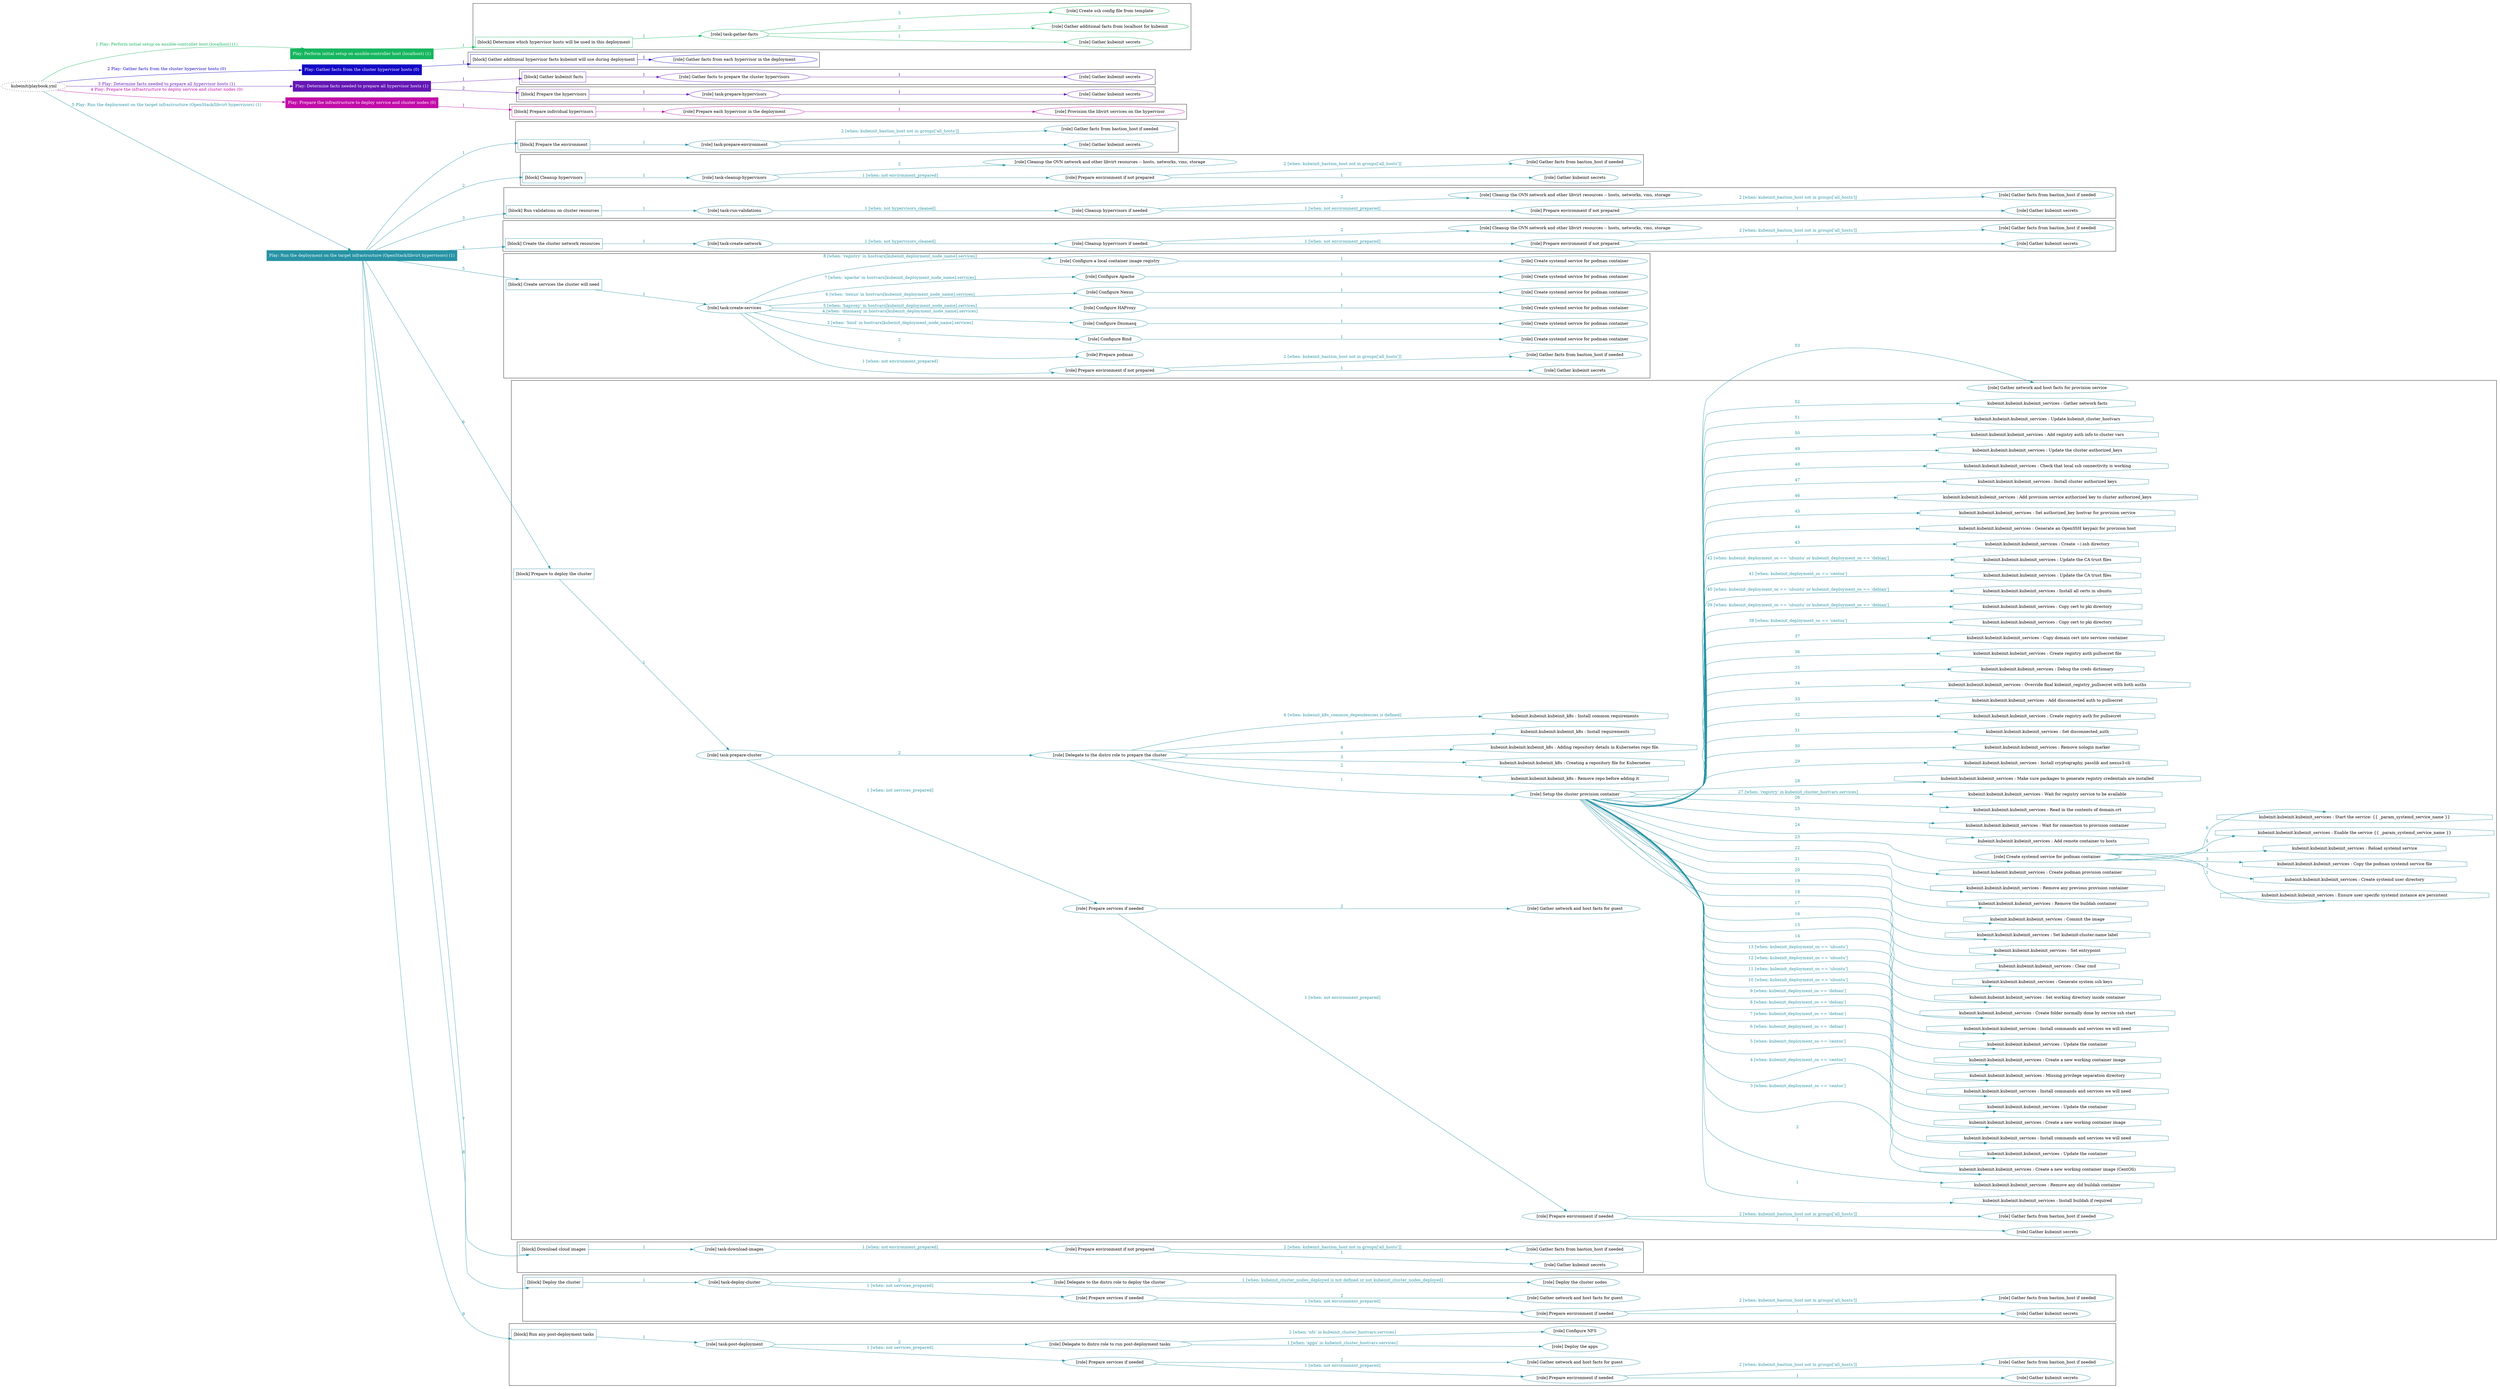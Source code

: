 digraph {
	graph [concentrate=true ordering=in rankdir=LR ratio=fill]
	edge [esep=5 sep=10]
	"kubeinit/playbook.yml" [URL="/home/runner/work/kubeinit/kubeinit/kubeinit/playbook.yml" id=playbook_f1c76028 style=dotted]
	"kubeinit/playbook.yml" -> play_aa5f3305 [label="1 Play: Perform initial setup on ansible-controller host (localhost) (1)" color="#16b65e" fontcolor="#16b65e" id=edge_play_aa5f3305 labeltooltip="1 Play: Perform initial setup on ansible-controller host (localhost) (1)" tooltip="1 Play: Perform initial setup on ansible-controller host (localhost) (1)"]
	subgraph "Play: Perform initial setup on ansible-controller host (localhost) (1)" {
		play_aa5f3305 [label="Play: Perform initial setup on ansible-controller host (localhost) (1)" URL="/home/runner/work/kubeinit/kubeinit/kubeinit/playbook.yml" color="#16b65e" fontcolor="#ffffff" id=play_aa5f3305 shape=box style=filled tooltip=localhost]
		play_aa5f3305 -> block_d38c796b [label=1 color="#16b65e" fontcolor="#16b65e" id=edge_block_d38c796b labeltooltip=1 tooltip=1]
		subgraph cluster_block_d38c796b {
			block_d38c796b [label="[block] Determine which hypervisor hosts will be used in this deployment" URL="/home/runner/work/kubeinit/kubeinit/kubeinit/playbook.yml" color="#16b65e" id=block_d38c796b labeltooltip="Determine which hypervisor hosts will be used in this deployment" shape=box tooltip="Determine which hypervisor hosts will be used in this deployment"]
			block_d38c796b -> role_52a05c67 [label="1 " color="#16b65e" fontcolor="#16b65e" id=edge_role_52a05c67 labeltooltip="1 " tooltip="1 "]
			subgraph "task-gather-facts" {
				role_52a05c67 [label="[role] task-gather-facts" URL="/home/runner/work/kubeinit/kubeinit/kubeinit/playbook.yml" color="#16b65e" id=role_52a05c67 tooltip="task-gather-facts"]
				role_52a05c67 -> role_2bb72916 [label="1 " color="#16b65e" fontcolor="#16b65e" id=edge_role_2bb72916 labeltooltip="1 " tooltip="1 "]
				subgraph "Gather kubeinit secrets" {
					role_2bb72916 [label="[role] Gather kubeinit secrets" URL="/home/runner/.ansible/collections/ansible_collections/kubeinit/kubeinit/roles/kubeinit_prepare/tasks/build_hypervisors_group.yml" color="#16b65e" id=role_2bb72916 tooltip="Gather kubeinit secrets"]
				}
				role_52a05c67 -> role_61f89586 [label="2 " color="#16b65e" fontcolor="#16b65e" id=edge_role_61f89586 labeltooltip="2 " tooltip="2 "]
				subgraph "Gather additional facts from localhost for kubeinit" {
					role_61f89586 [label="[role] Gather additional facts from localhost for kubeinit" URL="/home/runner/.ansible/collections/ansible_collections/kubeinit/kubeinit/roles/kubeinit_prepare/tasks/build_hypervisors_group.yml" color="#16b65e" id=role_61f89586 tooltip="Gather additional facts from localhost for kubeinit"]
				}
				role_52a05c67 -> role_f95734b5 [label="3 " color="#16b65e" fontcolor="#16b65e" id=edge_role_f95734b5 labeltooltip="3 " tooltip="3 "]
				subgraph "Create ssh config file from template" {
					role_f95734b5 [label="[role] Create ssh config file from template" URL="/home/runner/.ansible/collections/ansible_collections/kubeinit/kubeinit/roles/kubeinit_prepare/tasks/build_hypervisors_group.yml" color="#16b65e" id=role_f95734b5 tooltip="Create ssh config file from template"]
				}
			}
		}
	}
	"kubeinit/playbook.yml" -> play_90cbdcb8 [label="2 Play: Gather facts from the cluster hypervisor hosts (0)" color="#1307c5" fontcolor="#1307c5" id=edge_play_90cbdcb8 labeltooltip="2 Play: Gather facts from the cluster hypervisor hosts (0)" tooltip="2 Play: Gather facts from the cluster hypervisor hosts (0)"]
	subgraph "Play: Gather facts from the cluster hypervisor hosts (0)" {
		play_90cbdcb8 [label="Play: Gather facts from the cluster hypervisor hosts (0)" URL="/home/runner/work/kubeinit/kubeinit/kubeinit/playbook.yml" color="#1307c5" fontcolor="#ffffff" id=play_90cbdcb8 shape=box style=filled tooltip="Play: Gather facts from the cluster hypervisor hosts (0)"]
		play_90cbdcb8 -> block_3e646f00 [label=1 color="#1307c5" fontcolor="#1307c5" id=edge_block_3e646f00 labeltooltip=1 tooltip=1]
		subgraph cluster_block_3e646f00 {
			block_3e646f00 [label="[block] Gather additional hypervisor facts kubeinit will use during deployment" URL="/home/runner/work/kubeinit/kubeinit/kubeinit/playbook.yml" color="#1307c5" id=block_3e646f00 labeltooltip="Gather additional hypervisor facts kubeinit will use during deployment" shape=box tooltip="Gather additional hypervisor facts kubeinit will use during deployment"]
			block_3e646f00 -> role_c70f90fe [label="1 " color="#1307c5" fontcolor="#1307c5" id=edge_role_c70f90fe labeltooltip="1 " tooltip="1 "]
			subgraph "Gather facts from each hypervisor in the deployment" {
				role_c70f90fe [label="[role] Gather facts from each hypervisor in the deployment" URL="/home/runner/work/kubeinit/kubeinit/kubeinit/playbook.yml" color="#1307c5" id=role_c70f90fe tooltip="Gather facts from each hypervisor in the deployment"]
			}
		}
	}
	"kubeinit/playbook.yml" -> play_3fe79fa1 [label="3 Play: Determine facts needed to prepare all hypervisor hosts (1)" color="#6417b5" fontcolor="#6417b5" id=edge_play_3fe79fa1 labeltooltip="3 Play: Determine facts needed to prepare all hypervisor hosts (1)" tooltip="3 Play: Determine facts needed to prepare all hypervisor hosts (1)"]
	subgraph "Play: Determine facts needed to prepare all hypervisor hosts (1)" {
		play_3fe79fa1 [label="Play: Determine facts needed to prepare all hypervisor hosts (1)" URL="/home/runner/work/kubeinit/kubeinit/kubeinit/playbook.yml" color="#6417b5" fontcolor="#ffffff" id=play_3fe79fa1 shape=box style=filled tooltip=localhost]
		play_3fe79fa1 -> block_4223c3c3 [label=1 color="#6417b5" fontcolor="#6417b5" id=edge_block_4223c3c3 labeltooltip=1 tooltip=1]
		subgraph cluster_block_4223c3c3 {
			block_4223c3c3 [label="[block] Gather kubeinit facts" URL="/home/runner/work/kubeinit/kubeinit/kubeinit/playbook.yml" color="#6417b5" id=block_4223c3c3 labeltooltip="Gather kubeinit facts" shape=box tooltip="Gather kubeinit facts"]
			block_4223c3c3 -> role_02d816af [label="1 " color="#6417b5" fontcolor="#6417b5" id=edge_role_02d816af labeltooltip="1 " tooltip="1 "]
			subgraph "Gather facts to prepare the cluster hypervisors" {
				role_02d816af [label="[role] Gather facts to prepare the cluster hypervisors" URL="/home/runner/work/kubeinit/kubeinit/kubeinit/playbook.yml" color="#6417b5" id=role_02d816af tooltip="Gather facts to prepare the cluster hypervisors"]
				role_02d816af -> role_4ccd9ce8 [label="1 " color="#6417b5" fontcolor="#6417b5" id=edge_role_4ccd9ce8 labeltooltip="1 " tooltip="1 "]
				subgraph "Gather kubeinit secrets" {
					role_4ccd9ce8 [label="[role] Gather kubeinit secrets" URL="/home/runner/.ansible/collections/ansible_collections/kubeinit/kubeinit/roles/kubeinit_prepare/tasks/gather_kubeinit_facts.yml" color="#6417b5" id=role_4ccd9ce8 tooltip="Gather kubeinit secrets"]
				}
			}
		}
		play_3fe79fa1 -> block_71e19905 [label=2 color="#6417b5" fontcolor="#6417b5" id=edge_block_71e19905 labeltooltip=2 tooltip=2]
		subgraph cluster_block_71e19905 {
			block_71e19905 [label="[block] Prepare the hypervisors" URL="/home/runner/work/kubeinit/kubeinit/kubeinit/playbook.yml" color="#6417b5" id=block_71e19905 labeltooltip="Prepare the hypervisors" shape=box tooltip="Prepare the hypervisors"]
			block_71e19905 -> role_64ef6294 [label="1 " color="#6417b5" fontcolor="#6417b5" id=edge_role_64ef6294 labeltooltip="1 " tooltip="1 "]
			subgraph "task-prepare-hypervisors" {
				role_64ef6294 [label="[role] task-prepare-hypervisors" URL="/home/runner/work/kubeinit/kubeinit/kubeinit/playbook.yml" color="#6417b5" id=role_64ef6294 tooltip="task-prepare-hypervisors"]
				role_64ef6294 -> role_399f4cb3 [label="1 " color="#6417b5" fontcolor="#6417b5" id=edge_role_399f4cb3 labeltooltip="1 " tooltip="1 "]
				subgraph "Gather kubeinit secrets" {
					role_399f4cb3 [label="[role] Gather kubeinit secrets" URL="/home/runner/.ansible/collections/ansible_collections/kubeinit/kubeinit/roles/kubeinit_prepare/tasks/gather_kubeinit_facts.yml" color="#6417b5" id=role_399f4cb3 tooltip="Gather kubeinit secrets"]
				}
			}
		}
	}
	"kubeinit/playbook.yml" -> play_c53ac675 [label="4 Play: Prepare the infrastructure to deploy service and cluster nodes (0)" color="#c10ba8" fontcolor="#c10ba8" id=edge_play_c53ac675 labeltooltip="4 Play: Prepare the infrastructure to deploy service and cluster nodes (0)" tooltip="4 Play: Prepare the infrastructure to deploy service and cluster nodes (0)"]
	subgraph "Play: Prepare the infrastructure to deploy service and cluster nodes (0)" {
		play_c53ac675 [label="Play: Prepare the infrastructure to deploy service and cluster nodes (0)" URL="/home/runner/work/kubeinit/kubeinit/kubeinit/playbook.yml" color="#c10ba8" fontcolor="#ffffff" id=play_c53ac675 shape=box style=filled tooltip="Play: Prepare the infrastructure to deploy service and cluster nodes (0)"]
		play_c53ac675 -> block_ab6482ad [label=1 color="#c10ba8" fontcolor="#c10ba8" id=edge_block_ab6482ad labeltooltip=1 tooltip=1]
		subgraph cluster_block_ab6482ad {
			block_ab6482ad [label="[block] Prepare individual hypervisors" URL="/home/runner/work/kubeinit/kubeinit/kubeinit/playbook.yml" color="#c10ba8" id=block_ab6482ad labeltooltip="Prepare individual hypervisors" shape=box tooltip="Prepare individual hypervisors"]
			block_ab6482ad -> role_bab6fa26 [label="1 " color="#c10ba8" fontcolor="#c10ba8" id=edge_role_bab6fa26 labeltooltip="1 " tooltip="1 "]
			subgraph "Prepare each hypervisor in the deployment" {
				role_bab6fa26 [label="[role] Prepare each hypervisor in the deployment" URL="/home/runner/work/kubeinit/kubeinit/kubeinit/playbook.yml" color="#c10ba8" id=role_bab6fa26 tooltip="Prepare each hypervisor in the deployment"]
				role_bab6fa26 -> role_b1bb29b4 [label="1 " color="#c10ba8" fontcolor="#c10ba8" id=edge_role_b1bb29b4 labeltooltip="1 " tooltip="1 "]
				subgraph "Provision the libvirt services on the hypervisor" {
					role_b1bb29b4 [label="[role] Provision the libvirt services on the hypervisor" URL="/home/runner/.ansible/collections/ansible_collections/kubeinit/kubeinit/roles/kubeinit_prepare/tasks/prepare_hypervisor.yml" color="#c10ba8" id=role_b1bb29b4 tooltip="Provision the libvirt services on the hypervisor"]
				}
			}
		}
	}
	"kubeinit/playbook.yml" -> play_98ca837f [label="5 Play: Run the deployment on the target infrastructure (OpenStack/libvirt hypervisors) (1)" color="#2793a5" fontcolor="#2793a5" id=edge_play_98ca837f labeltooltip="5 Play: Run the deployment on the target infrastructure (OpenStack/libvirt hypervisors) (1)" tooltip="5 Play: Run the deployment on the target infrastructure (OpenStack/libvirt hypervisors) (1)"]
	subgraph "Play: Run the deployment on the target infrastructure (OpenStack/libvirt hypervisors) (1)" {
		play_98ca837f [label="Play: Run the deployment on the target infrastructure (OpenStack/libvirt hypervisors) (1)" URL="/home/runner/work/kubeinit/kubeinit/kubeinit/playbook.yml" color="#2793a5" fontcolor="#ffffff" id=play_98ca837f shape=box style=filled tooltip=localhost]
		play_98ca837f -> block_f30a80cf [label=1 color="#2793a5" fontcolor="#2793a5" id=edge_block_f30a80cf labeltooltip=1 tooltip=1]
		subgraph cluster_block_f30a80cf {
			block_f30a80cf [label="[block] Prepare the environment" URL="/home/runner/work/kubeinit/kubeinit/kubeinit/playbook.yml" color="#2793a5" id=block_f30a80cf labeltooltip="Prepare the environment" shape=box tooltip="Prepare the environment"]
			block_f30a80cf -> role_6a65624c [label="1 " color="#2793a5" fontcolor="#2793a5" id=edge_role_6a65624c labeltooltip="1 " tooltip="1 "]
			subgraph "task-prepare-environment" {
				role_6a65624c [label="[role] task-prepare-environment" URL="/home/runner/work/kubeinit/kubeinit/kubeinit/playbook.yml" color="#2793a5" id=role_6a65624c tooltip="task-prepare-environment"]
				role_6a65624c -> role_7e070d83 [label="1 " color="#2793a5" fontcolor="#2793a5" id=edge_role_7e070d83 labeltooltip="1 " tooltip="1 "]
				subgraph "Gather kubeinit secrets" {
					role_7e070d83 [label="[role] Gather kubeinit secrets" URL="/home/runner/.ansible/collections/ansible_collections/kubeinit/kubeinit/roles/kubeinit_prepare/tasks/gather_kubeinit_facts.yml" color="#2793a5" id=role_7e070d83 tooltip="Gather kubeinit secrets"]
				}
				role_6a65624c -> role_402b614d [label="2 [when: kubeinit_bastion_host not in groups['all_hosts']]" color="#2793a5" fontcolor="#2793a5" id=edge_role_402b614d labeltooltip="2 [when: kubeinit_bastion_host not in groups['all_hosts']]" tooltip="2 [when: kubeinit_bastion_host not in groups['all_hosts']]"]
				subgraph "Gather facts from bastion_host if needed" {
					role_402b614d [label="[role] Gather facts from bastion_host if needed" URL="/home/runner/.ansible/collections/ansible_collections/kubeinit/kubeinit/roles/kubeinit_prepare/tasks/main.yml" color="#2793a5" id=role_402b614d tooltip="Gather facts from bastion_host if needed"]
				}
			}
		}
		play_98ca837f -> block_e30b46ce [label=2 color="#2793a5" fontcolor="#2793a5" id=edge_block_e30b46ce labeltooltip=2 tooltip=2]
		subgraph cluster_block_e30b46ce {
			block_e30b46ce [label="[block] Cleanup hypervisors" URL="/home/runner/work/kubeinit/kubeinit/kubeinit/playbook.yml" color="#2793a5" id=block_e30b46ce labeltooltip="Cleanup hypervisors" shape=box tooltip="Cleanup hypervisors"]
			block_e30b46ce -> role_35def290 [label="1 " color="#2793a5" fontcolor="#2793a5" id=edge_role_35def290 labeltooltip="1 " tooltip="1 "]
			subgraph "task-cleanup-hypervisors" {
				role_35def290 [label="[role] task-cleanup-hypervisors" URL="/home/runner/work/kubeinit/kubeinit/kubeinit/playbook.yml" color="#2793a5" id=role_35def290 tooltip="task-cleanup-hypervisors"]
				role_35def290 -> role_b4d16a59 [label="1 [when: not environment_prepared]" color="#2793a5" fontcolor="#2793a5" id=edge_role_b4d16a59 labeltooltip="1 [when: not environment_prepared]" tooltip="1 [when: not environment_prepared]"]
				subgraph "Prepare environment if not prepared" {
					role_b4d16a59 [label="[role] Prepare environment if not prepared" URL="/home/runner/.ansible/collections/ansible_collections/kubeinit/kubeinit/roles/kubeinit_libvirt/tasks/cleanup_hypervisors.yml" color="#2793a5" id=role_b4d16a59 tooltip="Prepare environment if not prepared"]
					role_b4d16a59 -> role_2a960caa [label="1 " color="#2793a5" fontcolor="#2793a5" id=edge_role_2a960caa labeltooltip="1 " tooltip="1 "]
					subgraph "Gather kubeinit secrets" {
						role_2a960caa [label="[role] Gather kubeinit secrets" URL="/home/runner/.ansible/collections/ansible_collections/kubeinit/kubeinit/roles/kubeinit_prepare/tasks/gather_kubeinit_facts.yml" color="#2793a5" id=role_2a960caa tooltip="Gather kubeinit secrets"]
					}
					role_b4d16a59 -> role_d567003c [label="2 [when: kubeinit_bastion_host not in groups['all_hosts']]" color="#2793a5" fontcolor="#2793a5" id=edge_role_d567003c labeltooltip="2 [when: kubeinit_bastion_host not in groups['all_hosts']]" tooltip="2 [when: kubeinit_bastion_host not in groups['all_hosts']]"]
					subgraph "Gather facts from bastion_host if needed" {
						role_d567003c [label="[role] Gather facts from bastion_host if needed" URL="/home/runner/.ansible/collections/ansible_collections/kubeinit/kubeinit/roles/kubeinit_prepare/tasks/main.yml" color="#2793a5" id=role_d567003c tooltip="Gather facts from bastion_host if needed"]
					}
				}
				role_35def290 -> role_d5a513ce [label="2 " color="#2793a5" fontcolor="#2793a5" id=edge_role_d5a513ce labeltooltip="2 " tooltip="2 "]
				subgraph "Cleanup the OVN network and other libvirt resources -- hosts, networks, vms, storage" {
					role_d5a513ce [label="[role] Cleanup the OVN network and other libvirt resources -- hosts, networks, vms, storage" URL="/home/runner/.ansible/collections/ansible_collections/kubeinit/kubeinit/roles/kubeinit_libvirt/tasks/cleanup_hypervisors.yml" color="#2793a5" id=role_d5a513ce tooltip="Cleanup the OVN network and other libvirt resources -- hosts, networks, vms, storage"]
				}
			}
		}
		play_98ca837f -> block_ef293ccd [label=3 color="#2793a5" fontcolor="#2793a5" id=edge_block_ef293ccd labeltooltip=3 tooltip=3]
		subgraph cluster_block_ef293ccd {
			block_ef293ccd [label="[block] Run validations on cluster resources" URL="/home/runner/work/kubeinit/kubeinit/kubeinit/playbook.yml" color="#2793a5" id=block_ef293ccd labeltooltip="Run validations on cluster resources" shape=box tooltip="Run validations on cluster resources"]
			block_ef293ccd -> role_5147aa47 [label="1 " color="#2793a5" fontcolor="#2793a5" id=edge_role_5147aa47 labeltooltip="1 " tooltip="1 "]
			subgraph "task-run-validations" {
				role_5147aa47 [label="[role] task-run-validations" URL="/home/runner/work/kubeinit/kubeinit/kubeinit/playbook.yml" color="#2793a5" id=role_5147aa47 tooltip="task-run-validations"]
				role_5147aa47 -> role_8ba4c562 [label="1 [when: not hypervisors_cleaned]" color="#2793a5" fontcolor="#2793a5" id=edge_role_8ba4c562 labeltooltip="1 [when: not hypervisors_cleaned]" tooltip="1 [when: not hypervisors_cleaned]"]
				subgraph "Cleanup hypervisors if needed" {
					role_8ba4c562 [label="[role] Cleanup hypervisors if needed" URL="/home/runner/.ansible/collections/ansible_collections/kubeinit/kubeinit/roles/kubeinit_validations/tasks/main.yml" color="#2793a5" id=role_8ba4c562 tooltip="Cleanup hypervisors if needed"]
					role_8ba4c562 -> role_f40bf070 [label="1 [when: not environment_prepared]" color="#2793a5" fontcolor="#2793a5" id=edge_role_f40bf070 labeltooltip="1 [when: not environment_prepared]" tooltip="1 [when: not environment_prepared]"]
					subgraph "Prepare environment if not prepared" {
						role_f40bf070 [label="[role] Prepare environment if not prepared" URL="/home/runner/.ansible/collections/ansible_collections/kubeinit/kubeinit/roles/kubeinit_libvirt/tasks/cleanup_hypervisors.yml" color="#2793a5" id=role_f40bf070 tooltip="Prepare environment if not prepared"]
						role_f40bf070 -> role_beba36fd [label="1 " color="#2793a5" fontcolor="#2793a5" id=edge_role_beba36fd labeltooltip="1 " tooltip="1 "]
						subgraph "Gather kubeinit secrets" {
							role_beba36fd [label="[role] Gather kubeinit secrets" URL="/home/runner/.ansible/collections/ansible_collections/kubeinit/kubeinit/roles/kubeinit_prepare/tasks/gather_kubeinit_facts.yml" color="#2793a5" id=role_beba36fd tooltip="Gather kubeinit secrets"]
						}
						role_f40bf070 -> role_2bf2410a [label="2 [when: kubeinit_bastion_host not in groups['all_hosts']]" color="#2793a5" fontcolor="#2793a5" id=edge_role_2bf2410a labeltooltip="2 [when: kubeinit_bastion_host not in groups['all_hosts']]" tooltip="2 [when: kubeinit_bastion_host not in groups['all_hosts']]"]
						subgraph "Gather facts from bastion_host if needed" {
							role_2bf2410a [label="[role] Gather facts from bastion_host if needed" URL="/home/runner/.ansible/collections/ansible_collections/kubeinit/kubeinit/roles/kubeinit_prepare/tasks/main.yml" color="#2793a5" id=role_2bf2410a tooltip="Gather facts from bastion_host if needed"]
						}
					}
					role_8ba4c562 -> role_01d2522e [label="2 " color="#2793a5" fontcolor="#2793a5" id=edge_role_01d2522e labeltooltip="2 " tooltip="2 "]
					subgraph "Cleanup the OVN network and other libvirt resources -- hosts, networks, vms, storage" {
						role_01d2522e [label="[role] Cleanup the OVN network and other libvirt resources -- hosts, networks, vms, storage" URL="/home/runner/.ansible/collections/ansible_collections/kubeinit/kubeinit/roles/kubeinit_libvirt/tasks/cleanup_hypervisors.yml" color="#2793a5" id=role_01d2522e tooltip="Cleanup the OVN network and other libvirt resources -- hosts, networks, vms, storage"]
					}
				}
			}
		}
		play_98ca837f -> block_049b09e0 [label=4 color="#2793a5" fontcolor="#2793a5" id=edge_block_049b09e0 labeltooltip=4 tooltip=4]
		subgraph cluster_block_049b09e0 {
			block_049b09e0 [label="[block] Create the cluster network resources" URL="/home/runner/work/kubeinit/kubeinit/kubeinit/playbook.yml" color="#2793a5" id=block_049b09e0 labeltooltip="Create the cluster network resources" shape=box tooltip="Create the cluster network resources"]
			block_049b09e0 -> role_a21d9dc8 [label="1 " color="#2793a5" fontcolor="#2793a5" id=edge_role_a21d9dc8 labeltooltip="1 " tooltip="1 "]
			subgraph "task-create-network" {
				role_a21d9dc8 [label="[role] task-create-network" URL="/home/runner/work/kubeinit/kubeinit/kubeinit/playbook.yml" color="#2793a5" id=role_a21d9dc8 tooltip="task-create-network"]
				role_a21d9dc8 -> role_b414dbc7 [label="1 [when: not hypervisors_cleaned]" color="#2793a5" fontcolor="#2793a5" id=edge_role_b414dbc7 labeltooltip="1 [when: not hypervisors_cleaned]" tooltip="1 [when: not hypervisors_cleaned]"]
				subgraph "Cleanup hypervisors if needed" {
					role_b414dbc7 [label="[role] Cleanup hypervisors if needed" URL="/home/runner/.ansible/collections/ansible_collections/kubeinit/kubeinit/roles/kubeinit_libvirt/tasks/create_network.yml" color="#2793a5" id=role_b414dbc7 tooltip="Cleanup hypervisors if needed"]
					role_b414dbc7 -> role_547c0184 [label="1 [when: not environment_prepared]" color="#2793a5" fontcolor="#2793a5" id=edge_role_547c0184 labeltooltip="1 [when: not environment_prepared]" tooltip="1 [when: not environment_prepared]"]
					subgraph "Prepare environment if not prepared" {
						role_547c0184 [label="[role] Prepare environment if not prepared" URL="/home/runner/.ansible/collections/ansible_collections/kubeinit/kubeinit/roles/kubeinit_libvirt/tasks/cleanup_hypervisors.yml" color="#2793a5" id=role_547c0184 tooltip="Prepare environment if not prepared"]
						role_547c0184 -> role_f6ab22d6 [label="1 " color="#2793a5" fontcolor="#2793a5" id=edge_role_f6ab22d6 labeltooltip="1 " tooltip="1 "]
						subgraph "Gather kubeinit secrets" {
							role_f6ab22d6 [label="[role] Gather kubeinit secrets" URL="/home/runner/.ansible/collections/ansible_collections/kubeinit/kubeinit/roles/kubeinit_prepare/tasks/gather_kubeinit_facts.yml" color="#2793a5" id=role_f6ab22d6 tooltip="Gather kubeinit secrets"]
						}
						role_547c0184 -> role_7d209f0b [label="2 [when: kubeinit_bastion_host not in groups['all_hosts']]" color="#2793a5" fontcolor="#2793a5" id=edge_role_7d209f0b labeltooltip="2 [when: kubeinit_bastion_host not in groups['all_hosts']]" tooltip="2 [when: kubeinit_bastion_host not in groups['all_hosts']]"]
						subgraph "Gather facts from bastion_host if needed" {
							role_7d209f0b [label="[role] Gather facts from bastion_host if needed" URL="/home/runner/.ansible/collections/ansible_collections/kubeinit/kubeinit/roles/kubeinit_prepare/tasks/main.yml" color="#2793a5" id=role_7d209f0b tooltip="Gather facts from bastion_host if needed"]
						}
					}
					role_b414dbc7 -> role_8a920e68 [label="2 " color="#2793a5" fontcolor="#2793a5" id=edge_role_8a920e68 labeltooltip="2 " tooltip="2 "]
					subgraph "Cleanup the OVN network and other libvirt resources -- hosts, networks, vms, storage" {
						role_8a920e68 [label="[role] Cleanup the OVN network and other libvirt resources -- hosts, networks, vms, storage" URL="/home/runner/.ansible/collections/ansible_collections/kubeinit/kubeinit/roles/kubeinit_libvirt/tasks/cleanup_hypervisors.yml" color="#2793a5" id=role_8a920e68 tooltip="Cleanup the OVN network and other libvirt resources -- hosts, networks, vms, storage"]
					}
				}
			}
		}
		play_98ca837f -> block_bffce6ec [label=5 color="#2793a5" fontcolor="#2793a5" id=edge_block_bffce6ec labeltooltip=5 tooltip=5]
		subgraph cluster_block_bffce6ec {
			block_bffce6ec [label="[block] Create services the cluster will need" URL="/home/runner/work/kubeinit/kubeinit/kubeinit/playbook.yml" color="#2793a5" id=block_bffce6ec labeltooltip="Create services the cluster will need" shape=box tooltip="Create services the cluster will need"]
			block_bffce6ec -> role_ceebffdf [label="1 " color="#2793a5" fontcolor="#2793a5" id=edge_role_ceebffdf labeltooltip="1 " tooltip="1 "]
			subgraph "task-create-services" {
				role_ceebffdf [label="[role] task-create-services" URL="/home/runner/work/kubeinit/kubeinit/kubeinit/playbook.yml" color="#2793a5" id=role_ceebffdf tooltip="task-create-services"]
				role_ceebffdf -> role_ab0f9d7f [label="1 [when: not environment_prepared]" color="#2793a5" fontcolor="#2793a5" id=edge_role_ab0f9d7f labeltooltip="1 [when: not environment_prepared]" tooltip="1 [when: not environment_prepared]"]
				subgraph "Prepare environment if not prepared" {
					role_ab0f9d7f [label="[role] Prepare environment if not prepared" URL="/home/runner/.ansible/collections/ansible_collections/kubeinit/kubeinit/roles/kubeinit_services/tasks/main.yml" color="#2793a5" id=role_ab0f9d7f tooltip="Prepare environment if not prepared"]
					role_ab0f9d7f -> role_12812f6d [label="1 " color="#2793a5" fontcolor="#2793a5" id=edge_role_12812f6d labeltooltip="1 " tooltip="1 "]
					subgraph "Gather kubeinit secrets" {
						role_12812f6d [label="[role] Gather kubeinit secrets" URL="/home/runner/.ansible/collections/ansible_collections/kubeinit/kubeinit/roles/kubeinit_prepare/tasks/gather_kubeinit_facts.yml" color="#2793a5" id=role_12812f6d tooltip="Gather kubeinit secrets"]
					}
					role_ab0f9d7f -> role_06dbb047 [label="2 [when: kubeinit_bastion_host not in groups['all_hosts']]" color="#2793a5" fontcolor="#2793a5" id=edge_role_06dbb047 labeltooltip="2 [when: kubeinit_bastion_host not in groups['all_hosts']]" tooltip="2 [when: kubeinit_bastion_host not in groups['all_hosts']]"]
					subgraph "Gather facts from bastion_host if needed" {
						role_06dbb047 [label="[role] Gather facts from bastion_host if needed" URL="/home/runner/.ansible/collections/ansible_collections/kubeinit/kubeinit/roles/kubeinit_prepare/tasks/main.yml" color="#2793a5" id=role_06dbb047 tooltip="Gather facts from bastion_host if needed"]
					}
				}
				role_ceebffdf -> role_26b871ed [label="2 " color="#2793a5" fontcolor="#2793a5" id=edge_role_26b871ed labeltooltip="2 " tooltip="2 "]
				subgraph "Prepare podman" {
					role_26b871ed [label="[role] Prepare podman" URL="/home/runner/.ansible/collections/ansible_collections/kubeinit/kubeinit/roles/kubeinit_services/tasks/00_create_service_pod.yml" color="#2793a5" id=role_26b871ed tooltip="Prepare podman"]
				}
				role_ceebffdf -> role_8e20a88f [label="3 [when: 'bind' in hostvars[kubeinit_deployment_node_name].services]" color="#2793a5" fontcolor="#2793a5" id=edge_role_8e20a88f labeltooltip="3 [when: 'bind' in hostvars[kubeinit_deployment_node_name].services]" tooltip="3 [when: 'bind' in hostvars[kubeinit_deployment_node_name].services]"]
				subgraph "Configure Bind" {
					role_8e20a88f [label="[role] Configure Bind" URL="/home/runner/.ansible/collections/ansible_collections/kubeinit/kubeinit/roles/kubeinit_services/tasks/start_services_containers.yml" color="#2793a5" id=role_8e20a88f tooltip="Configure Bind"]
					role_8e20a88f -> role_27d5e748 [label="1 " color="#2793a5" fontcolor="#2793a5" id=edge_role_27d5e748 labeltooltip="1 " tooltip="1 "]
					subgraph "Create systemd service for podman container" {
						role_27d5e748 [label="[role] Create systemd service for podman container" URL="/home/runner/.ansible/collections/ansible_collections/kubeinit/kubeinit/roles/kubeinit_bind/tasks/main.yml" color="#2793a5" id=role_27d5e748 tooltip="Create systemd service for podman container"]
					}
				}
				role_ceebffdf -> role_d9c9ecd3 [label="4 [when: 'dnsmasq' in hostvars[kubeinit_deployment_node_name].services]" color="#2793a5" fontcolor="#2793a5" id=edge_role_d9c9ecd3 labeltooltip="4 [when: 'dnsmasq' in hostvars[kubeinit_deployment_node_name].services]" tooltip="4 [when: 'dnsmasq' in hostvars[kubeinit_deployment_node_name].services]"]
				subgraph "Configure Dnsmasq" {
					role_d9c9ecd3 [label="[role] Configure Dnsmasq" URL="/home/runner/.ansible/collections/ansible_collections/kubeinit/kubeinit/roles/kubeinit_services/tasks/start_services_containers.yml" color="#2793a5" id=role_d9c9ecd3 tooltip="Configure Dnsmasq"]
					role_d9c9ecd3 -> role_d9014d24 [label="1 " color="#2793a5" fontcolor="#2793a5" id=edge_role_d9014d24 labeltooltip="1 " tooltip="1 "]
					subgraph "Create systemd service for podman container" {
						role_d9014d24 [label="[role] Create systemd service for podman container" URL="/home/runner/.ansible/collections/ansible_collections/kubeinit/kubeinit/roles/kubeinit_dnsmasq/tasks/main.yml" color="#2793a5" id=role_d9014d24 tooltip="Create systemd service for podman container"]
					}
				}
				role_ceebffdf -> role_fc9264d8 [label="5 [when: 'haproxy' in hostvars[kubeinit_deployment_node_name].services]" color="#2793a5" fontcolor="#2793a5" id=edge_role_fc9264d8 labeltooltip="5 [when: 'haproxy' in hostvars[kubeinit_deployment_node_name].services]" tooltip="5 [when: 'haproxy' in hostvars[kubeinit_deployment_node_name].services]"]
				subgraph "Configure HAProxy" {
					role_fc9264d8 [label="[role] Configure HAProxy" URL="/home/runner/.ansible/collections/ansible_collections/kubeinit/kubeinit/roles/kubeinit_services/tasks/start_services_containers.yml" color="#2793a5" id=role_fc9264d8 tooltip="Configure HAProxy"]
					role_fc9264d8 -> role_1742c9e7 [label="1 " color="#2793a5" fontcolor="#2793a5" id=edge_role_1742c9e7 labeltooltip="1 " tooltip="1 "]
					subgraph "Create systemd service for podman container" {
						role_1742c9e7 [label="[role] Create systemd service for podman container" URL="/home/runner/.ansible/collections/ansible_collections/kubeinit/kubeinit/roles/kubeinit_haproxy/tasks/main.yml" color="#2793a5" id=role_1742c9e7 tooltip="Create systemd service for podman container"]
					}
				}
				role_ceebffdf -> role_db891436 [label="6 [when: 'nexus' in hostvars[kubeinit_deployment_node_name].services]" color="#2793a5" fontcolor="#2793a5" id=edge_role_db891436 labeltooltip="6 [when: 'nexus' in hostvars[kubeinit_deployment_node_name].services]" tooltip="6 [when: 'nexus' in hostvars[kubeinit_deployment_node_name].services]"]
				subgraph "Configure Nexus" {
					role_db891436 [label="[role] Configure Nexus" URL="/home/runner/.ansible/collections/ansible_collections/kubeinit/kubeinit/roles/kubeinit_services/tasks/start_services_containers.yml" color="#2793a5" id=role_db891436 tooltip="Configure Nexus"]
					role_db891436 -> role_7aa0b003 [label="1 " color="#2793a5" fontcolor="#2793a5" id=edge_role_7aa0b003 labeltooltip="1 " tooltip="1 "]
					subgraph "Create systemd service for podman container" {
						role_7aa0b003 [label="[role] Create systemd service for podman container" URL="/home/runner/.ansible/collections/ansible_collections/kubeinit/kubeinit/roles/kubeinit_nexus/tasks/main.yml" color="#2793a5" id=role_7aa0b003 tooltip="Create systemd service for podman container"]
					}
				}
				role_ceebffdf -> role_9ea1dd4e [label="7 [when: 'apache' in hostvars[kubeinit_deployment_node_name].services]" color="#2793a5" fontcolor="#2793a5" id=edge_role_9ea1dd4e labeltooltip="7 [when: 'apache' in hostvars[kubeinit_deployment_node_name].services]" tooltip="7 [when: 'apache' in hostvars[kubeinit_deployment_node_name].services]"]
				subgraph "Configure Apache" {
					role_9ea1dd4e [label="[role] Configure Apache" URL="/home/runner/.ansible/collections/ansible_collections/kubeinit/kubeinit/roles/kubeinit_services/tasks/start_services_containers.yml" color="#2793a5" id=role_9ea1dd4e tooltip="Configure Apache"]
					role_9ea1dd4e -> role_1cd6bc94 [label="1 " color="#2793a5" fontcolor="#2793a5" id=edge_role_1cd6bc94 labeltooltip="1 " tooltip="1 "]
					subgraph "Create systemd service for podman container" {
						role_1cd6bc94 [label="[role] Create systemd service for podman container" URL="/home/runner/.ansible/collections/ansible_collections/kubeinit/kubeinit/roles/kubeinit_apache/tasks/main.yml" color="#2793a5" id=role_1cd6bc94 tooltip="Create systemd service for podman container"]
					}
				}
				role_ceebffdf -> role_5aafd5cf [label="8 [when: 'registry' in hostvars[kubeinit_deployment_node_name].services]" color="#2793a5" fontcolor="#2793a5" id=edge_role_5aafd5cf labeltooltip="8 [when: 'registry' in hostvars[kubeinit_deployment_node_name].services]" tooltip="8 [when: 'registry' in hostvars[kubeinit_deployment_node_name].services]"]
				subgraph "Configure a local container image registry" {
					role_5aafd5cf [label="[role] Configure a local container image registry" URL="/home/runner/.ansible/collections/ansible_collections/kubeinit/kubeinit/roles/kubeinit_services/tasks/start_services_containers.yml" color="#2793a5" id=role_5aafd5cf tooltip="Configure a local container image registry"]
					role_5aafd5cf -> role_163a1c59 [label="1 " color="#2793a5" fontcolor="#2793a5" id=edge_role_163a1c59 labeltooltip="1 " tooltip="1 "]
					subgraph "Create systemd service for podman container" {
						role_163a1c59 [label="[role] Create systemd service for podman container" URL="/home/runner/.ansible/collections/ansible_collections/kubeinit/kubeinit/roles/kubeinit_registry/tasks/main.yml" color="#2793a5" id=role_163a1c59 tooltip="Create systemd service for podman container"]
					}
				}
			}
		}
		play_98ca837f -> block_f0db47ee [label=6 color="#2793a5" fontcolor="#2793a5" id=edge_block_f0db47ee labeltooltip=6 tooltip=6]
		subgraph cluster_block_f0db47ee {
			block_f0db47ee [label="[block] Prepare to deploy the cluster" URL="/home/runner/work/kubeinit/kubeinit/kubeinit/playbook.yml" color="#2793a5" id=block_f0db47ee labeltooltip="Prepare to deploy the cluster" shape=box tooltip="Prepare to deploy the cluster"]
			block_f0db47ee -> role_51f29f10 [label="1 " color="#2793a5" fontcolor="#2793a5" id=edge_role_51f29f10 labeltooltip="1 " tooltip="1 "]
			subgraph "task-prepare-cluster" {
				role_51f29f10 [label="[role] task-prepare-cluster" URL="/home/runner/work/kubeinit/kubeinit/kubeinit/playbook.yml" color="#2793a5" id=role_51f29f10 tooltip="task-prepare-cluster"]
				role_51f29f10 -> role_16ba5a7f [label="1 [when: not services_prepared]" color="#2793a5" fontcolor="#2793a5" id=edge_role_16ba5a7f labeltooltip="1 [when: not services_prepared]" tooltip="1 [when: not services_prepared]"]
				subgraph "Prepare services if needed" {
					role_16ba5a7f [label="[role] Prepare services if needed" URL="/home/runner/.ansible/collections/ansible_collections/kubeinit/kubeinit/roles/kubeinit_prepare/tasks/prepare_cluster.yml" color="#2793a5" id=role_16ba5a7f tooltip="Prepare services if needed"]
					role_16ba5a7f -> role_a3c9acaa [label="1 [when: not environment_prepared]" color="#2793a5" fontcolor="#2793a5" id=edge_role_a3c9acaa labeltooltip="1 [when: not environment_prepared]" tooltip="1 [when: not environment_prepared]"]
					subgraph "Prepare environment if needed" {
						role_a3c9acaa [label="[role] Prepare environment if needed" URL="/home/runner/.ansible/collections/ansible_collections/kubeinit/kubeinit/roles/kubeinit_services/tasks/prepare_services.yml" color="#2793a5" id=role_a3c9acaa tooltip="Prepare environment if needed"]
						role_a3c9acaa -> role_00b3400b [label="1 " color="#2793a5" fontcolor="#2793a5" id=edge_role_00b3400b labeltooltip="1 " tooltip="1 "]
						subgraph "Gather kubeinit secrets" {
							role_00b3400b [label="[role] Gather kubeinit secrets" URL="/home/runner/.ansible/collections/ansible_collections/kubeinit/kubeinit/roles/kubeinit_prepare/tasks/gather_kubeinit_facts.yml" color="#2793a5" id=role_00b3400b tooltip="Gather kubeinit secrets"]
						}
						role_a3c9acaa -> role_66d34451 [label="2 [when: kubeinit_bastion_host not in groups['all_hosts']]" color="#2793a5" fontcolor="#2793a5" id=edge_role_66d34451 labeltooltip="2 [when: kubeinit_bastion_host not in groups['all_hosts']]" tooltip="2 [when: kubeinit_bastion_host not in groups['all_hosts']]"]
						subgraph "Gather facts from bastion_host if needed" {
							role_66d34451 [label="[role] Gather facts from bastion_host if needed" URL="/home/runner/.ansible/collections/ansible_collections/kubeinit/kubeinit/roles/kubeinit_prepare/tasks/main.yml" color="#2793a5" id=role_66d34451 tooltip="Gather facts from bastion_host if needed"]
						}
					}
					role_16ba5a7f -> role_ad5b5d59 [label="2 " color="#2793a5" fontcolor="#2793a5" id=edge_role_ad5b5d59 labeltooltip="2 " tooltip="2 "]
					subgraph "Gather network and host facts for guest" {
						role_ad5b5d59 [label="[role] Gather network and host facts for guest" URL="/home/runner/.ansible/collections/ansible_collections/kubeinit/kubeinit/roles/kubeinit_services/tasks/prepare_services.yml" color="#2793a5" id=role_ad5b5d59 tooltip="Gather network and host facts for guest"]
					}
				}
				role_51f29f10 -> role_bb0191b3 [label="2 " color="#2793a5" fontcolor="#2793a5" id=edge_role_bb0191b3 labeltooltip="2 " tooltip="2 "]
				subgraph "Delegate to the distro role to prepare the cluster" {
					role_bb0191b3 [label="[role] Delegate to the distro role to prepare the cluster" URL="/home/runner/.ansible/collections/ansible_collections/kubeinit/kubeinit/roles/kubeinit_prepare/tasks/prepare_cluster.yml" color="#2793a5" id=role_bb0191b3 tooltip="Delegate to the distro role to prepare the cluster"]
					role_bb0191b3 -> role_35490aef [label="1 " color="#2793a5" fontcolor="#2793a5" id=edge_role_35490aef labeltooltip="1 " tooltip="1 "]
					subgraph "Setup the cluster provision container" {
						role_35490aef [label="[role] Setup the cluster provision container" URL="/home/runner/.ansible/collections/ansible_collections/kubeinit/kubeinit/roles/kubeinit_k8s/tasks/prepare_cluster.yml" color="#2793a5" id=role_35490aef tooltip="Setup the cluster provision container"]
						task_0fbebc45 [label="kubeinit.kubeinit.kubeinit_services : Install buildah if required" URL="/home/runner/.ansible/collections/ansible_collections/kubeinit/kubeinit/roles/kubeinit_services/tasks/create_provision_container.yml" color="#2793a5" id=task_0fbebc45 shape=octagon tooltip="kubeinit.kubeinit.kubeinit_services : Install buildah if required"]
						role_35490aef -> task_0fbebc45 [label="1 " color="#2793a5" fontcolor="#2793a5" id=edge_task_0fbebc45 labeltooltip="1 " tooltip="1 "]
						task_55b98609 [label="kubeinit.kubeinit.kubeinit_services : Remove any old buildah container" URL="/home/runner/.ansible/collections/ansible_collections/kubeinit/kubeinit/roles/kubeinit_services/tasks/create_provision_container.yml" color="#2793a5" id=task_55b98609 shape=octagon tooltip="kubeinit.kubeinit.kubeinit_services : Remove any old buildah container"]
						role_35490aef -> task_55b98609 [label="2 " color="#2793a5" fontcolor="#2793a5" id=edge_task_55b98609 labeltooltip="2 " tooltip="2 "]
						task_c408107d [label="kubeinit.kubeinit.kubeinit_services : Create a new working container image (CentOS)" URL="/home/runner/.ansible/collections/ansible_collections/kubeinit/kubeinit/roles/kubeinit_services/tasks/create_provision_container.yml" color="#2793a5" id=task_c408107d shape=octagon tooltip="kubeinit.kubeinit.kubeinit_services : Create a new working container image (CentOS)"]
						role_35490aef -> task_c408107d [label="3 [when: kubeinit_deployment_os == 'centos']" color="#2793a5" fontcolor="#2793a5" id=edge_task_c408107d labeltooltip="3 [when: kubeinit_deployment_os == 'centos']" tooltip="3 [when: kubeinit_deployment_os == 'centos']"]
						task_b7171489 [label="kubeinit.kubeinit.kubeinit_services : Update the container" URL="/home/runner/.ansible/collections/ansible_collections/kubeinit/kubeinit/roles/kubeinit_services/tasks/create_provision_container.yml" color="#2793a5" id=task_b7171489 shape=octagon tooltip="kubeinit.kubeinit.kubeinit_services : Update the container"]
						role_35490aef -> task_b7171489 [label="4 [when: kubeinit_deployment_os == 'centos']" color="#2793a5" fontcolor="#2793a5" id=edge_task_b7171489 labeltooltip="4 [when: kubeinit_deployment_os == 'centos']" tooltip="4 [when: kubeinit_deployment_os == 'centos']"]
						task_a72a884d [label="kubeinit.kubeinit.kubeinit_services : Install commands and services we will need" URL="/home/runner/.ansible/collections/ansible_collections/kubeinit/kubeinit/roles/kubeinit_services/tasks/create_provision_container.yml" color="#2793a5" id=task_a72a884d shape=octagon tooltip="kubeinit.kubeinit.kubeinit_services : Install commands and services we will need"]
						role_35490aef -> task_a72a884d [label="5 [when: kubeinit_deployment_os == 'centos']" color="#2793a5" fontcolor="#2793a5" id=edge_task_a72a884d labeltooltip="5 [when: kubeinit_deployment_os == 'centos']" tooltip="5 [when: kubeinit_deployment_os == 'centos']"]
						task_a8ca3e28 [label="kubeinit.kubeinit.kubeinit_services : Create a new working container image" URL="/home/runner/.ansible/collections/ansible_collections/kubeinit/kubeinit/roles/kubeinit_services/tasks/create_provision_container.yml" color="#2793a5" id=task_a8ca3e28 shape=octagon tooltip="kubeinit.kubeinit.kubeinit_services : Create a new working container image"]
						role_35490aef -> task_a8ca3e28 [label="6 [when: kubeinit_deployment_os == 'debian']" color="#2793a5" fontcolor="#2793a5" id=edge_task_a8ca3e28 labeltooltip="6 [when: kubeinit_deployment_os == 'debian']" tooltip="6 [when: kubeinit_deployment_os == 'debian']"]
						task_f9189ce9 [label="kubeinit.kubeinit.kubeinit_services : Update the container" URL="/home/runner/.ansible/collections/ansible_collections/kubeinit/kubeinit/roles/kubeinit_services/tasks/create_provision_container.yml" color="#2793a5" id=task_f9189ce9 shape=octagon tooltip="kubeinit.kubeinit.kubeinit_services : Update the container"]
						role_35490aef -> task_f9189ce9 [label="7 [when: kubeinit_deployment_os == 'debian']" color="#2793a5" fontcolor="#2793a5" id=edge_task_f9189ce9 labeltooltip="7 [when: kubeinit_deployment_os == 'debian']" tooltip="7 [when: kubeinit_deployment_os == 'debian']"]
						task_4bd93904 [label="kubeinit.kubeinit.kubeinit_services : Install commands and services we will need" URL="/home/runner/.ansible/collections/ansible_collections/kubeinit/kubeinit/roles/kubeinit_services/tasks/create_provision_container.yml" color="#2793a5" id=task_4bd93904 shape=octagon tooltip="kubeinit.kubeinit.kubeinit_services : Install commands and services we will need"]
						role_35490aef -> task_4bd93904 [label="8 [when: kubeinit_deployment_os == 'debian']" color="#2793a5" fontcolor="#2793a5" id=edge_task_4bd93904 labeltooltip="8 [when: kubeinit_deployment_os == 'debian']" tooltip="8 [when: kubeinit_deployment_os == 'debian']"]
						task_95aaa97a [label="kubeinit.kubeinit.kubeinit_services : Missing privilege separation directory" URL="/home/runner/.ansible/collections/ansible_collections/kubeinit/kubeinit/roles/kubeinit_services/tasks/create_provision_container.yml" color="#2793a5" id=task_95aaa97a shape=octagon tooltip="kubeinit.kubeinit.kubeinit_services : Missing privilege separation directory"]
						role_35490aef -> task_95aaa97a [label="9 [when: kubeinit_deployment_os == 'debian']" color="#2793a5" fontcolor="#2793a5" id=edge_task_95aaa97a labeltooltip="9 [when: kubeinit_deployment_os == 'debian']" tooltip="9 [when: kubeinit_deployment_os == 'debian']"]
						task_09d2b090 [label="kubeinit.kubeinit.kubeinit_services : Create a new working container image" URL="/home/runner/.ansible/collections/ansible_collections/kubeinit/kubeinit/roles/kubeinit_services/tasks/create_provision_container.yml" color="#2793a5" id=task_09d2b090 shape=octagon tooltip="kubeinit.kubeinit.kubeinit_services : Create a new working container image"]
						role_35490aef -> task_09d2b090 [label="10 [when: kubeinit_deployment_os == 'ubuntu']" color="#2793a5" fontcolor="#2793a5" id=edge_task_09d2b090 labeltooltip="10 [when: kubeinit_deployment_os == 'ubuntu']" tooltip="10 [when: kubeinit_deployment_os == 'ubuntu']"]
						task_2901e522 [label="kubeinit.kubeinit.kubeinit_services : Update the container" URL="/home/runner/.ansible/collections/ansible_collections/kubeinit/kubeinit/roles/kubeinit_services/tasks/create_provision_container.yml" color="#2793a5" id=task_2901e522 shape=octagon tooltip="kubeinit.kubeinit.kubeinit_services : Update the container"]
						role_35490aef -> task_2901e522 [label="11 [when: kubeinit_deployment_os == 'ubuntu']" color="#2793a5" fontcolor="#2793a5" id=edge_task_2901e522 labeltooltip="11 [when: kubeinit_deployment_os == 'ubuntu']" tooltip="11 [when: kubeinit_deployment_os == 'ubuntu']"]
						task_dad35ec3 [label="kubeinit.kubeinit.kubeinit_services : Install commands and services we will need" URL="/home/runner/.ansible/collections/ansible_collections/kubeinit/kubeinit/roles/kubeinit_services/tasks/create_provision_container.yml" color="#2793a5" id=task_dad35ec3 shape=octagon tooltip="kubeinit.kubeinit.kubeinit_services : Install commands and services we will need"]
						role_35490aef -> task_dad35ec3 [label="12 [when: kubeinit_deployment_os == 'ubuntu']" color="#2793a5" fontcolor="#2793a5" id=edge_task_dad35ec3 labeltooltip="12 [when: kubeinit_deployment_os == 'ubuntu']" tooltip="12 [when: kubeinit_deployment_os == 'ubuntu']"]
						task_a91eda00 [label="kubeinit.kubeinit.kubeinit_services : Create folder normally done by service ssh start" URL="/home/runner/.ansible/collections/ansible_collections/kubeinit/kubeinit/roles/kubeinit_services/tasks/create_provision_container.yml" color="#2793a5" id=task_a91eda00 shape=octagon tooltip="kubeinit.kubeinit.kubeinit_services : Create folder normally done by service ssh start"]
						role_35490aef -> task_a91eda00 [label="13 [when: kubeinit_deployment_os == 'ubuntu']" color="#2793a5" fontcolor="#2793a5" id=edge_task_a91eda00 labeltooltip="13 [when: kubeinit_deployment_os == 'ubuntu']" tooltip="13 [when: kubeinit_deployment_os == 'ubuntu']"]
						task_573ae72a [label="kubeinit.kubeinit.kubeinit_services : Set working directory inside container" URL="/home/runner/.ansible/collections/ansible_collections/kubeinit/kubeinit/roles/kubeinit_services/tasks/create_provision_container.yml" color="#2793a5" id=task_573ae72a shape=octagon tooltip="kubeinit.kubeinit.kubeinit_services : Set working directory inside container"]
						role_35490aef -> task_573ae72a [label="14 " color="#2793a5" fontcolor="#2793a5" id=edge_task_573ae72a labeltooltip="14 " tooltip="14 "]
						task_c8cbd2d4 [label="kubeinit.kubeinit.kubeinit_services : Generate system ssh keys" URL="/home/runner/.ansible/collections/ansible_collections/kubeinit/kubeinit/roles/kubeinit_services/tasks/create_provision_container.yml" color="#2793a5" id=task_c8cbd2d4 shape=octagon tooltip="kubeinit.kubeinit.kubeinit_services : Generate system ssh keys"]
						role_35490aef -> task_c8cbd2d4 [label="15 " color="#2793a5" fontcolor="#2793a5" id=edge_task_c8cbd2d4 labeltooltip="15 " tooltip="15 "]
						task_24720b6e [label="kubeinit.kubeinit.kubeinit_services : Clear cmd" URL="/home/runner/.ansible/collections/ansible_collections/kubeinit/kubeinit/roles/kubeinit_services/tasks/create_provision_container.yml" color="#2793a5" id=task_24720b6e shape=octagon tooltip="kubeinit.kubeinit.kubeinit_services : Clear cmd"]
						role_35490aef -> task_24720b6e [label="16 " color="#2793a5" fontcolor="#2793a5" id=edge_task_24720b6e labeltooltip="16 " tooltip="16 "]
						task_14f35069 [label="kubeinit.kubeinit.kubeinit_services : Set entrypoint" URL="/home/runner/.ansible/collections/ansible_collections/kubeinit/kubeinit/roles/kubeinit_services/tasks/create_provision_container.yml" color="#2793a5" id=task_14f35069 shape=octagon tooltip="kubeinit.kubeinit.kubeinit_services : Set entrypoint"]
						role_35490aef -> task_14f35069 [label="17 " color="#2793a5" fontcolor="#2793a5" id=edge_task_14f35069 labeltooltip="17 " tooltip="17 "]
						task_cfa6b43e [label="kubeinit.kubeinit.kubeinit_services : Set kubeinit-cluster-name label" URL="/home/runner/.ansible/collections/ansible_collections/kubeinit/kubeinit/roles/kubeinit_services/tasks/create_provision_container.yml" color="#2793a5" id=task_cfa6b43e shape=octagon tooltip="kubeinit.kubeinit.kubeinit_services : Set kubeinit-cluster-name label"]
						role_35490aef -> task_cfa6b43e [label="18 " color="#2793a5" fontcolor="#2793a5" id=edge_task_cfa6b43e labeltooltip="18 " tooltip="18 "]
						task_6c4eb522 [label="kubeinit.kubeinit.kubeinit_services : Commit the image" URL="/home/runner/.ansible/collections/ansible_collections/kubeinit/kubeinit/roles/kubeinit_services/tasks/create_provision_container.yml" color="#2793a5" id=task_6c4eb522 shape=octagon tooltip="kubeinit.kubeinit.kubeinit_services : Commit the image"]
						role_35490aef -> task_6c4eb522 [label="19 " color="#2793a5" fontcolor="#2793a5" id=edge_task_6c4eb522 labeltooltip="19 " tooltip="19 "]
						task_d81ccdda [label="kubeinit.kubeinit.kubeinit_services : Remove the buildah container" URL="/home/runner/.ansible/collections/ansible_collections/kubeinit/kubeinit/roles/kubeinit_services/tasks/create_provision_container.yml" color="#2793a5" id=task_d81ccdda shape=octagon tooltip="kubeinit.kubeinit.kubeinit_services : Remove the buildah container"]
						role_35490aef -> task_d81ccdda [label="20 " color="#2793a5" fontcolor="#2793a5" id=edge_task_d81ccdda labeltooltip="20 " tooltip="20 "]
						task_6824c9e7 [label="kubeinit.kubeinit.kubeinit_services : Remove any previous provision container" URL="/home/runner/.ansible/collections/ansible_collections/kubeinit/kubeinit/roles/kubeinit_services/tasks/create_provision_container.yml" color="#2793a5" id=task_6824c9e7 shape=octagon tooltip="kubeinit.kubeinit.kubeinit_services : Remove any previous provision container"]
						role_35490aef -> task_6824c9e7 [label="21 " color="#2793a5" fontcolor="#2793a5" id=edge_task_6824c9e7 labeltooltip="21 " tooltip="21 "]
						task_e98e80da [label="kubeinit.kubeinit.kubeinit_services : Create podman provision container" URL="/home/runner/.ansible/collections/ansible_collections/kubeinit/kubeinit/roles/kubeinit_services/tasks/create_provision_container.yml" color="#2793a5" id=task_e98e80da shape=octagon tooltip="kubeinit.kubeinit.kubeinit_services : Create podman provision container"]
						role_35490aef -> task_e98e80da [label="22 " color="#2793a5" fontcolor="#2793a5" id=edge_task_e98e80da labeltooltip="22 " tooltip="22 "]
						role_35490aef -> role_b6ce1ad2 [label="23 " color="#2793a5" fontcolor="#2793a5" id=edge_role_b6ce1ad2 labeltooltip="23 " tooltip="23 "]
						subgraph "Create systemd service for podman container" {
							role_b6ce1ad2 [label="[role] Create systemd service for podman container" URL="/home/runner/.ansible/collections/ansible_collections/kubeinit/kubeinit/roles/kubeinit_services/tasks/create_provision_container.yml" color="#2793a5" id=role_b6ce1ad2 tooltip="Create systemd service for podman container"]
							task_ac8aa792 [label="kubeinit.kubeinit.kubeinit_services : Ensure user specific systemd instance are persistent" URL="/home/runner/.ansible/collections/ansible_collections/kubeinit/kubeinit/roles/kubeinit_services/tasks/create_managed_service.yml" color="#2793a5" id=task_ac8aa792 shape=octagon tooltip="kubeinit.kubeinit.kubeinit_services : Ensure user specific systemd instance are persistent"]
							role_b6ce1ad2 -> task_ac8aa792 [label="1 " color="#2793a5" fontcolor="#2793a5" id=edge_task_ac8aa792 labeltooltip="1 " tooltip="1 "]
							task_fb480689 [label="kubeinit.kubeinit.kubeinit_services : Create systemd user directory" URL="/home/runner/.ansible/collections/ansible_collections/kubeinit/kubeinit/roles/kubeinit_services/tasks/create_managed_service.yml" color="#2793a5" id=task_fb480689 shape=octagon tooltip="kubeinit.kubeinit.kubeinit_services : Create systemd user directory"]
							role_b6ce1ad2 -> task_fb480689 [label="2 " color="#2793a5" fontcolor="#2793a5" id=edge_task_fb480689 labeltooltip="2 " tooltip="2 "]
							task_554495e3 [label="kubeinit.kubeinit.kubeinit_services : Copy the podman systemd service file" URL="/home/runner/.ansible/collections/ansible_collections/kubeinit/kubeinit/roles/kubeinit_services/tasks/create_managed_service.yml" color="#2793a5" id=task_554495e3 shape=octagon tooltip="kubeinit.kubeinit.kubeinit_services : Copy the podman systemd service file"]
							role_b6ce1ad2 -> task_554495e3 [label="3 " color="#2793a5" fontcolor="#2793a5" id=edge_task_554495e3 labeltooltip="3 " tooltip="3 "]
							task_909a89b3 [label="kubeinit.kubeinit.kubeinit_services : Reload systemd service" URL="/home/runner/.ansible/collections/ansible_collections/kubeinit/kubeinit/roles/kubeinit_services/tasks/create_managed_service.yml" color="#2793a5" id=task_909a89b3 shape=octagon tooltip="kubeinit.kubeinit.kubeinit_services : Reload systemd service"]
							role_b6ce1ad2 -> task_909a89b3 [label="4 " color="#2793a5" fontcolor="#2793a5" id=edge_task_909a89b3 labeltooltip="4 " tooltip="4 "]
							task_f06fc29f [label="kubeinit.kubeinit.kubeinit_services : Enable the service {{ _param_systemd_service_name }}" URL="/home/runner/.ansible/collections/ansible_collections/kubeinit/kubeinit/roles/kubeinit_services/tasks/create_managed_service.yml" color="#2793a5" id=task_f06fc29f shape=octagon tooltip="kubeinit.kubeinit.kubeinit_services : Enable the service {{ _param_systemd_service_name }}"]
							role_b6ce1ad2 -> task_f06fc29f [label="5 " color="#2793a5" fontcolor="#2793a5" id=edge_task_f06fc29f labeltooltip="5 " tooltip="5 "]
							task_97c5f8c0 [label="kubeinit.kubeinit.kubeinit_services : Start the service: {{ _param_systemd_service_name }}" URL="/home/runner/.ansible/collections/ansible_collections/kubeinit/kubeinit/roles/kubeinit_services/tasks/create_managed_service.yml" color="#2793a5" id=task_97c5f8c0 shape=octagon tooltip="kubeinit.kubeinit.kubeinit_services : Start the service: {{ _param_systemd_service_name }}"]
							role_b6ce1ad2 -> task_97c5f8c0 [label="6 " color="#2793a5" fontcolor="#2793a5" id=edge_task_97c5f8c0 labeltooltip="6 " tooltip="6 "]
						}
						task_c80eb89a [label="kubeinit.kubeinit.kubeinit_services : Add remote container to hosts" URL="/home/runner/.ansible/collections/ansible_collections/kubeinit/kubeinit/roles/kubeinit_services/tasks/create_provision_container.yml" color="#2793a5" id=task_c80eb89a shape=octagon tooltip="kubeinit.kubeinit.kubeinit_services : Add remote container to hosts"]
						role_35490aef -> task_c80eb89a [label="24 " color="#2793a5" fontcolor="#2793a5" id=edge_task_c80eb89a labeltooltip="24 " tooltip="24 "]
						task_553af198 [label="kubeinit.kubeinit.kubeinit_services : Wait for connection to provision container" URL="/home/runner/.ansible/collections/ansible_collections/kubeinit/kubeinit/roles/kubeinit_services/tasks/create_provision_container.yml" color="#2793a5" id=task_553af198 shape=octagon tooltip="kubeinit.kubeinit.kubeinit_services : Wait for connection to provision container"]
						role_35490aef -> task_553af198 [label="25 " color="#2793a5" fontcolor="#2793a5" id=edge_task_553af198 labeltooltip="25 " tooltip="25 "]
						task_a8ea02a9 [label="kubeinit.kubeinit.kubeinit_services : Read in the contents of domain.crt" URL="/home/runner/.ansible/collections/ansible_collections/kubeinit/kubeinit/roles/kubeinit_services/tasks/create_provision_container.yml" color="#2793a5" id=task_a8ea02a9 shape=octagon tooltip="kubeinit.kubeinit.kubeinit_services : Read in the contents of domain.crt"]
						role_35490aef -> task_a8ea02a9 [label="26 " color="#2793a5" fontcolor="#2793a5" id=edge_task_a8ea02a9 labeltooltip="26 " tooltip="26 "]
						task_7c984f56 [label="kubeinit.kubeinit.kubeinit_services : Wait for registry service to be available" URL="/home/runner/.ansible/collections/ansible_collections/kubeinit/kubeinit/roles/kubeinit_services/tasks/create_provision_container.yml" color="#2793a5" id=task_7c984f56 shape=octagon tooltip="kubeinit.kubeinit.kubeinit_services : Wait for registry service to be available"]
						role_35490aef -> task_7c984f56 [label="27 [when: 'registry' in kubeinit_cluster_hostvars.services]" color="#2793a5" fontcolor="#2793a5" id=edge_task_7c984f56 labeltooltip="27 [when: 'registry' in kubeinit_cluster_hostvars.services]" tooltip="27 [when: 'registry' in kubeinit_cluster_hostvars.services]"]
						task_9608f4d0 [label="kubeinit.kubeinit.kubeinit_services : Make sure packages to generate registry credentials are installed" URL="/home/runner/.ansible/collections/ansible_collections/kubeinit/kubeinit/roles/kubeinit_services/tasks/create_provision_container.yml" color="#2793a5" id=task_9608f4d0 shape=octagon tooltip="kubeinit.kubeinit.kubeinit_services : Make sure packages to generate registry credentials are installed"]
						role_35490aef -> task_9608f4d0 [label="28 " color="#2793a5" fontcolor="#2793a5" id=edge_task_9608f4d0 labeltooltip="28 " tooltip="28 "]
						task_fcbb9bb2 [label="kubeinit.kubeinit.kubeinit_services : Install cryptography, passlib and nexus3-cli" URL="/home/runner/.ansible/collections/ansible_collections/kubeinit/kubeinit/roles/kubeinit_services/tasks/create_provision_container.yml" color="#2793a5" id=task_fcbb9bb2 shape=octagon tooltip="kubeinit.kubeinit.kubeinit_services : Install cryptography, passlib and nexus3-cli"]
						role_35490aef -> task_fcbb9bb2 [label="29 " color="#2793a5" fontcolor="#2793a5" id=edge_task_fcbb9bb2 labeltooltip="29 " tooltip="29 "]
						task_4128a865 [label="kubeinit.kubeinit.kubeinit_services : Remove nologin marker" URL="/home/runner/.ansible/collections/ansible_collections/kubeinit/kubeinit/roles/kubeinit_services/tasks/create_provision_container.yml" color="#2793a5" id=task_4128a865 shape=octagon tooltip="kubeinit.kubeinit.kubeinit_services : Remove nologin marker"]
						role_35490aef -> task_4128a865 [label="30 " color="#2793a5" fontcolor="#2793a5" id=edge_task_4128a865 labeltooltip="30 " tooltip="30 "]
						task_f07d20b7 [label="kubeinit.kubeinit.kubeinit_services : Set disconnected_auth" URL="/home/runner/.ansible/collections/ansible_collections/kubeinit/kubeinit/roles/kubeinit_services/tasks/create_provision_container.yml" color="#2793a5" id=task_f07d20b7 shape=octagon tooltip="kubeinit.kubeinit.kubeinit_services : Set disconnected_auth"]
						role_35490aef -> task_f07d20b7 [label="31 " color="#2793a5" fontcolor="#2793a5" id=edge_task_f07d20b7 labeltooltip="31 " tooltip="31 "]
						task_a8489c72 [label="kubeinit.kubeinit.kubeinit_services : Create registry auth for pullsecret" URL="/home/runner/.ansible/collections/ansible_collections/kubeinit/kubeinit/roles/kubeinit_services/tasks/create_provision_container.yml" color="#2793a5" id=task_a8489c72 shape=octagon tooltip="kubeinit.kubeinit.kubeinit_services : Create registry auth for pullsecret"]
						role_35490aef -> task_a8489c72 [label="32 " color="#2793a5" fontcolor="#2793a5" id=edge_task_a8489c72 labeltooltip="32 " tooltip="32 "]
						task_409550b3 [label="kubeinit.kubeinit.kubeinit_services : Add disconnected auth to pullsecret" URL="/home/runner/.ansible/collections/ansible_collections/kubeinit/kubeinit/roles/kubeinit_services/tasks/create_provision_container.yml" color="#2793a5" id=task_409550b3 shape=octagon tooltip="kubeinit.kubeinit.kubeinit_services : Add disconnected auth to pullsecret"]
						role_35490aef -> task_409550b3 [label="33 " color="#2793a5" fontcolor="#2793a5" id=edge_task_409550b3 labeltooltip="33 " tooltip="33 "]
						task_9fd1f4ee [label="kubeinit.kubeinit.kubeinit_services : Override final kubeinit_registry_pullsecret with both auths" URL="/home/runner/.ansible/collections/ansible_collections/kubeinit/kubeinit/roles/kubeinit_services/tasks/create_provision_container.yml" color="#2793a5" id=task_9fd1f4ee shape=octagon tooltip="kubeinit.kubeinit.kubeinit_services : Override final kubeinit_registry_pullsecret with both auths"]
						role_35490aef -> task_9fd1f4ee [label="34 " color="#2793a5" fontcolor="#2793a5" id=edge_task_9fd1f4ee labeltooltip="34 " tooltip="34 "]
						task_8e20d7d6 [label="kubeinit.kubeinit.kubeinit_services : Debug the creds dictionary" URL="/home/runner/.ansible/collections/ansible_collections/kubeinit/kubeinit/roles/kubeinit_services/tasks/create_provision_container.yml" color="#2793a5" id=task_8e20d7d6 shape=octagon tooltip="kubeinit.kubeinit.kubeinit_services : Debug the creds dictionary"]
						role_35490aef -> task_8e20d7d6 [label="35 " color="#2793a5" fontcolor="#2793a5" id=edge_task_8e20d7d6 labeltooltip="35 " tooltip="35 "]
						task_a84b08ac [label="kubeinit.kubeinit.kubeinit_services : Create registry auth pullsecret file" URL="/home/runner/.ansible/collections/ansible_collections/kubeinit/kubeinit/roles/kubeinit_services/tasks/create_provision_container.yml" color="#2793a5" id=task_a84b08ac shape=octagon tooltip="kubeinit.kubeinit.kubeinit_services : Create registry auth pullsecret file"]
						role_35490aef -> task_a84b08ac [label="36 " color="#2793a5" fontcolor="#2793a5" id=edge_task_a84b08ac labeltooltip="36 " tooltip="36 "]
						task_2a86880b [label="kubeinit.kubeinit.kubeinit_services : Copy domain cert into services container" URL="/home/runner/.ansible/collections/ansible_collections/kubeinit/kubeinit/roles/kubeinit_services/tasks/create_provision_container.yml" color="#2793a5" id=task_2a86880b shape=octagon tooltip="kubeinit.kubeinit.kubeinit_services : Copy domain cert into services container"]
						role_35490aef -> task_2a86880b [label="37 " color="#2793a5" fontcolor="#2793a5" id=edge_task_2a86880b labeltooltip="37 " tooltip="37 "]
						task_36bf1d77 [label="kubeinit.kubeinit.kubeinit_services : Copy cert to pki directory" URL="/home/runner/.ansible/collections/ansible_collections/kubeinit/kubeinit/roles/kubeinit_services/tasks/create_provision_container.yml" color="#2793a5" id=task_36bf1d77 shape=octagon tooltip="kubeinit.kubeinit.kubeinit_services : Copy cert to pki directory"]
						role_35490aef -> task_36bf1d77 [label="38 [when: kubeinit_deployment_os == 'centos']" color="#2793a5" fontcolor="#2793a5" id=edge_task_36bf1d77 labeltooltip="38 [when: kubeinit_deployment_os == 'centos']" tooltip="38 [when: kubeinit_deployment_os == 'centos']"]
						task_ae030bdb [label="kubeinit.kubeinit.kubeinit_services : Copy cert to pki directory" URL="/home/runner/.ansible/collections/ansible_collections/kubeinit/kubeinit/roles/kubeinit_services/tasks/create_provision_container.yml" color="#2793a5" id=task_ae030bdb shape=octagon tooltip="kubeinit.kubeinit.kubeinit_services : Copy cert to pki directory"]
						role_35490aef -> task_ae030bdb [label="39 [when: kubeinit_deployment_os == 'ubuntu' or kubeinit_deployment_os == 'debian']" color="#2793a5" fontcolor="#2793a5" id=edge_task_ae030bdb labeltooltip="39 [when: kubeinit_deployment_os == 'ubuntu' or kubeinit_deployment_os == 'debian']" tooltip="39 [when: kubeinit_deployment_os == 'ubuntu' or kubeinit_deployment_os == 'debian']"]
						task_ece89049 [label="kubeinit.kubeinit.kubeinit_services : Install all certs in ubuntu" URL="/home/runner/.ansible/collections/ansible_collections/kubeinit/kubeinit/roles/kubeinit_services/tasks/create_provision_container.yml" color="#2793a5" id=task_ece89049 shape=octagon tooltip="kubeinit.kubeinit.kubeinit_services : Install all certs in ubuntu"]
						role_35490aef -> task_ece89049 [label="40 [when: kubeinit_deployment_os == 'ubuntu' or kubeinit_deployment_os == 'debian']" color="#2793a5" fontcolor="#2793a5" id=edge_task_ece89049 labeltooltip="40 [when: kubeinit_deployment_os == 'ubuntu' or kubeinit_deployment_os == 'debian']" tooltip="40 [when: kubeinit_deployment_os == 'ubuntu' or kubeinit_deployment_os == 'debian']"]
						task_fc10d076 [label="kubeinit.kubeinit.kubeinit_services : Update the CA trust files" URL="/home/runner/.ansible/collections/ansible_collections/kubeinit/kubeinit/roles/kubeinit_services/tasks/create_provision_container.yml" color="#2793a5" id=task_fc10d076 shape=octagon tooltip="kubeinit.kubeinit.kubeinit_services : Update the CA trust files"]
						role_35490aef -> task_fc10d076 [label="41 [when: kubeinit_deployment_os == 'centos']" color="#2793a5" fontcolor="#2793a5" id=edge_task_fc10d076 labeltooltip="41 [when: kubeinit_deployment_os == 'centos']" tooltip="41 [when: kubeinit_deployment_os == 'centos']"]
						task_2021d608 [label="kubeinit.kubeinit.kubeinit_services : Update the CA trust files" URL="/home/runner/.ansible/collections/ansible_collections/kubeinit/kubeinit/roles/kubeinit_services/tasks/create_provision_container.yml" color="#2793a5" id=task_2021d608 shape=octagon tooltip="kubeinit.kubeinit.kubeinit_services : Update the CA trust files"]
						role_35490aef -> task_2021d608 [label="42 [when: kubeinit_deployment_os == 'ubuntu' or kubeinit_deployment_os == 'debian']" color="#2793a5" fontcolor="#2793a5" id=edge_task_2021d608 labeltooltip="42 [when: kubeinit_deployment_os == 'ubuntu' or kubeinit_deployment_os == 'debian']" tooltip="42 [when: kubeinit_deployment_os == 'ubuntu' or kubeinit_deployment_os == 'debian']"]
						task_0a95ecbe [label="kubeinit.kubeinit.kubeinit_services : Create ~/.ssh directory" URL="/home/runner/.ansible/collections/ansible_collections/kubeinit/kubeinit/roles/kubeinit_services/tasks/create_provision_container.yml" color="#2793a5" id=task_0a95ecbe shape=octagon tooltip="kubeinit.kubeinit.kubeinit_services : Create ~/.ssh directory"]
						role_35490aef -> task_0a95ecbe [label="43 " color="#2793a5" fontcolor="#2793a5" id=edge_task_0a95ecbe labeltooltip="43 " tooltip="43 "]
						task_80be292f [label="kubeinit.kubeinit.kubeinit_services : Generate an OpenSSH keypair for provision host" URL="/home/runner/.ansible/collections/ansible_collections/kubeinit/kubeinit/roles/kubeinit_services/tasks/create_provision_container.yml" color="#2793a5" id=task_80be292f shape=octagon tooltip="kubeinit.kubeinit.kubeinit_services : Generate an OpenSSH keypair for provision host"]
						role_35490aef -> task_80be292f [label="44 " color="#2793a5" fontcolor="#2793a5" id=edge_task_80be292f labeltooltip="44 " tooltip="44 "]
						task_a656125b [label="kubeinit.kubeinit.kubeinit_services : Set authorized_key hostvar for provision service" URL="/home/runner/.ansible/collections/ansible_collections/kubeinit/kubeinit/roles/kubeinit_services/tasks/create_provision_container.yml" color="#2793a5" id=task_a656125b shape=octagon tooltip="kubeinit.kubeinit.kubeinit_services : Set authorized_key hostvar for provision service"]
						role_35490aef -> task_a656125b [label="45 " color="#2793a5" fontcolor="#2793a5" id=edge_task_a656125b labeltooltip="45 " tooltip="45 "]
						task_82046496 [label="kubeinit.kubeinit.kubeinit_services : Add provision service authorized key to cluster authorized_keys" URL="/home/runner/.ansible/collections/ansible_collections/kubeinit/kubeinit/roles/kubeinit_services/tasks/create_provision_container.yml" color="#2793a5" id=task_82046496 shape=octagon tooltip="kubeinit.kubeinit.kubeinit_services : Add provision service authorized key to cluster authorized_keys"]
						role_35490aef -> task_82046496 [label="46 " color="#2793a5" fontcolor="#2793a5" id=edge_task_82046496 labeltooltip="46 " tooltip="46 "]
						task_eae12b0c [label="kubeinit.kubeinit.kubeinit_services : Install cluster authorized keys" URL="/home/runner/.ansible/collections/ansible_collections/kubeinit/kubeinit/roles/kubeinit_services/tasks/create_provision_container.yml" color="#2793a5" id=task_eae12b0c shape=octagon tooltip="kubeinit.kubeinit.kubeinit_services : Install cluster authorized keys"]
						role_35490aef -> task_eae12b0c [label="47 " color="#2793a5" fontcolor="#2793a5" id=edge_task_eae12b0c labeltooltip="47 " tooltip="47 "]
						task_2180468c [label="kubeinit.kubeinit.kubeinit_services : Check that local ssh connectivity is working" URL="/home/runner/.ansible/collections/ansible_collections/kubeinit/kubeinit/roles/kubeinit_services/tasks/create_provision_container.yml" color="#2793a5" id=task_2180468c shape=octagon tooltip="kubeinit.kubeinit.kubeinit_services : Check that local ssh connectivity is working"]
						role_35490aef -> task_2180468c [label="48 " color="#2793a5" fontcolor="#2793a5" id=edge_task_2180468c labeltooltip="48 " tooltip="48 "]
						task_fba43bde [label="kubeinit.kubeinit.kubeinit_services : Update the cluster authorized_keys" URL="/home/runner/.ansible/collections/ansible_collections/kubeinit/kubeinit/roles/kubeinit_services/tasks/create_provision_container.yml" color="#2793a5" id=task_fba43bde shape=octagon tooltip="kubeinit.kubeinit.kubeinit_services : Update the cluster authorized_keys"]
						role_35490aef -> task_fba43bde [label="49 " color="#2793a5" fontcolor="#2793a5" id=edge_task_fba43bde labeltooltip="49 " tooltip="49 "]
						task_554761b3 [label="kubeinit.kubeinit.kubeinit_services : Add registry auth info to cluster vars" URL="/home/runner/.ansible/collections/ansible_collections/kubeinit/kubeinit/roles/kubeinit_services/tasks/create_provision_container.yml" color="#2793a5" id=task_554761b3 shape=octagon tooltip="kubeinit.kubeinit.kubeinit_services : Add registry auth info to cluster vars"]
						role_35490aef -> task_554761b3 [label="50 " color="#2793a5" fontcolor="#2793a5" id=edge_task_554761b3 labeltooltip="50 " tooltip="50 "]
						task_5065c7c5 [label="kubeinit.kubeinit.kubeinit_services : Update kubeinit_cluster_hostvars" URL="/home/runner/.ansible/collections/ansible_collections/kubeinit/kubeinit/roles/kubeinit_services/tasks/create_provision_container.yml" color="#2793a5" id=task_5065c7c5 shape=octagon tooltip="kubeinit.kubeinit.kubeinit_services : Update kubeinit_cluster_hostvars"]
						role_35490aef -> task_5065c7c5 [label="51 " color="#2793a5" fontcolor="#2793a5" id=edge_task_5065c7c5 labeltooltip="51 " tooltip="51 "]
						task_051025c2 [label="kubeinit.kubeinit.kubeinit_services : Gather network facts" URL="/home/runner/.ansible/collections/ansible_collections/kubeinit/kubeinit/roles/kubeinit_services/tasks/create_provision_container.yml" color="#2793a5" id=task_051025c2 shape=octagon tooltip="kubeinit.kubeinit.kubeinit_services : Gather network facts"]
						role_35490aef -> task_051025c2 [label="52 " color="#2793a5" fontcolor="#2793a5" id=edge_task_051025c2 labeltooltip="52 " tooltip="52 "]
						role_35490aef -> role_b8eed32e [label="53 " color="#2793a5" fontcolor="#2793a5" id=edge_role_b8eed32e labeltooltip="53 " tooltip="53 "]
						subgraph "Gather network and host facts for provision service" {
							role_b8eed32e [label="[role] Gather network and host facts for provision service" URL="/home/runner/.ansible/collections/ansible_collections/kubeinit/kubeinit/roles/kubeinit_services/tasks/create_provision_container.yml" color="#2793a5" id=role_b8eed32e tooltip="Gather network and host facts for provision service"]
						}
					}
					task_d3a2bc9f [label="kubeinit.kubeinit.kubeinit_k8s : Remove repo before adding it" URL="/home/runner/.ansible/collections/ansible_collections/kubeinit/kubeinit/roles/kubeinit_k8s/tasks/prepare_cluster.yml" color="#2793a5" id=task_d3a2bc9f shape=octagon tooltip="kubeinit.kubeinit.kubeinit_k8s : Remove repo before adding it"]
					role_bb0191b3 -> task_d3a2bc9f [label="2 " color="#2793a5" fontcolor="#2793a5" id=edge_task_d3a2bc9f labeltooltip="2 " tooltip="2 "]
					task_427dd6c4 [label="kubeinit.kubeinit.kubeinit_k8s : Creating a repository file for Kubernetes" URL="/home/runner/.ansible/collections/ansible_collections/kubeinit/kubeinit/roles/kubeinit_k8s/tasks/prepare_cluster.yml" color="#2793a5" id=task_427dd6c4 shape=octagon tooltip="kubeinit.kubeinit.kubeinit_k8s : Creating a repository file for Kubernetes"]
					role_bb0191b3 -> task_427dd6c4 [label="3 " color="#2793a5" fontcolor="#2793a5" id=edge_task_427dd6c4 labeltooltip="3 " tooltip="3 "]
					task_a1be7631 [label="kubeinit.kubeinit.kubeinit_k8s : Adding repository details in Kubernetes repo file." URL="/home/runner/.ansible/collections/ansible_collections/kubeinit/kubeinit/roles/kubeinit_k8s/tasks/prepare_cluster.yml" color="#2793a5" id=task_a1be7631 shape=octagon tooltip="kubeinit.kubeinit.kubeinit_k8s : Adding repository details in Kubernetes repo file."]
					role_bb0191b3 -> task_a1be7631 [label="4 " color="#2793a5" fontcolor="#2793a5" id=edge_task_a1be7631 labeltooltip="4 " tooltip="4 "]
					task_3e5c404e [label="kubeinit.kubeinit.kubeinit_k8s : Install requirements" URL="/home/runner/.ansible/collections/ansible_collections/kubeinit/kubeinit/roles/kubeinit_k8s/tasks/prepare_cluster.yml" color="#2793a5" id=task_3e5c404e shape=octagon tooltip="kubeinit.kubeinit.kubeinit_k8s : Install requirements"]
					role_bb0191b3 -> task_3e5c404e [label="5 " color="#2793a5" fontcolor="#2793a5" id=edge_task_3e5c404e labeltooltip="5 " tooltip="5 "]
					task_8c00b4ce [label="kubeinit.kubeinit.kubeinit_k8s : Install common requirements" URL="/home/runner/.ansible/collections/ansible_collections/kubeinit/kubeinit/roles/kubeinit_k8s/tasks/prepare_cluster.yml" color="#2793a5" id=task_8c00b4ce shape=octagon tooltip="kubeinit.kubeinit.kubeinit_k8s : Install common requirements"]
					role_bb0191b3 -> task_8c00b4ce [label="6 [when: kubeinit_k8s_common_dependencies is defined]" color="#2793a5" fontcolor="#2793a5" id=edge_task_8c00b4ce labeltooltip="6 [when: kubeinit_k8s_common_dependencies is defined]" tooltip="6 [when: kubeinit_k8s_common_dependencies is defined]"]
				}
			}
		}
		play_98ca837f -> block_ecc1c6c5 [label=7 color="#2793a5" fontcolor="#2793a5" id=edge_block_ecc1c6c5 labeltooltip=7 tooltip=7]
		subgraph cluster_block_ecc1c6c5 {
			block_ecc1c6c5 [label="[block] Download cloud images" URL="/home/runner/work/kubeinit/kubeinit/kubeinit/playbook.yml" color="#2793a5" id=block_ecc1c6c5 labeltooltip="Download cloud images" shape=box tooltip="Download cloud images"]
			block_ecc1c6c5 -> role_dd655d09 [label="1 " color="#2793a5" fontcolor="#2793a5" id=edge_role_dd655d09 labeltooltip="1 " tooltip="1 "]
			subgraph "task-download-images" {
				role_dd655d09 [label="[role] task-download-images" URL="/home/runner/work/kubeinit/kubeinit/kubeinit/playbook.yml" color="#2793a5" id=role_dd655d09 tooltip="task-download-images"]
				role_dd655d09 -> role_8f7c1a84 [label="1 [when: not environment_prepared]" color="#2793a5" fontcolor="#2793a5" id=edge_role_8f7c1a84 labeltooltip="1 [when: not environment_prepared]" tooltip="1 [when: not environment_prepared]"]
				subgraph "Prepare environment if not prepared" {
					role_8f7c1a84 [label="[role] Prepare environment if not prepared" URL="/home/runner/.ansible/collections/ansible_collections/kubeinit/kubeinit/roles/kubeinit_libvirt/tasks/download_cloud_images.yml" color="#2793a5" id=role_8f7c1a84 tooltip="Prepare environment if not prepared"]
					role_8f7c1a84 -> role_a3aed943 [label="1 " color="#2793a5" fontcolor="#2793a5" id=edge_role_a3aed943 labeltooltip="1 " tooltip="1 "]
					subgraph "Gather kubeinit secrets" {
						role_a3aed943 [label="[role] Gather kubeinit secrets" URL="/home/runner/.ansible/collections/ansible_collections/kubeinit/kubeinit/roles/kubeinit_prepare/tasks/gather_kubeinit_facts.yml" color="#2793a5" id=role_a3aed943 tooltip="Gather kubeinit secrets"]
					}
					role_8f7c1a84 -> role_e9845c76 [label="2 [when: kubeinit_bastion_host not in groups['all_hosts']]" color="#2793a5" fontcolor="#2793a5" id=edge_role_e9845c76 labeltooltip="2 [when: kubeinit_bastion_host not in groups['all_hosts']]" tooltip="2 [when: kubeinit_bastion_host not in groups['all_hosts']]"]
					subgraph "Gather facts from bastion_host if needed" {
						role_e9845c76 [label="[role] Gather facts from bastion_host if needed" URL="/home/runner/.ansible/collections/ansible_collections/kubeinit/kubeinit/roles/kubeinit_prepare/tasks/main.yml" color="#2793a5" id=role_e9845c76 tooltip="Gather facts from bastion_host if needed"]
					}
				}
			}
		}
		play_98ca837f -> block_f165a404 [label=8 color="#2793a5" fontcolor="#2793a5" id=edge_block_f165a404 labeltooltip=8 tooltip=8]
		subgraph cluster_block_f165a404 {
			block_f165a404 [label="[block] Deploy the cluster" URL="/home/runner/work/kubeinit/kubeinit/kubeinit/playbook.yml" color="#2793a5" id=block_f165a404 labeltooltip="Deploy the cluster" shape=box tooltip="Deploy the cluster"]
			block_f165a404 -> role_f795bab6 [label="1 " color="#2793a5" fontcolor="#2793a5" id=edge_role_f795bab6 labeltooltip="1 " tooltip="1 "]
			subgraph "task-deploy-cluster" {
				role_f795bab6 [label="[role] task-deploy-cluster" URL="/home/runner/work/kubeinit/kubeinit/kubeinit/playbook.yml" color="#2793a5" id=role_f795bab6 tooltip="task-deploy-cluster"]
				role_f795bab6 -> role_2b502dda [label="1 [when: not services_prepared]" color="#2793a5" fontcolor="#2793a5" id=edge_role_2b502dda labeltooltip="1 [when: not services_prepared]" tooltip="1 [when: not services_prepared]"]
				subgraph "Prepare services if needed" {
					role_2b502dda [label="[role] Prepare services if needed" URL="/home/runner/.ansible/collections/ansible_collections/kubeinit/kubeinit/roles/kubeinit_prepare/tasks/deploy_cluster.yml" color="#2793a5" id=role_2b502dda tooltip="Prepare services if needed"]
					role_2b502dda -> role_9106549c [label="1 [when: not environment_prepared]" color="#2793a5" fontcolor="#2793a5" id=edge_role_9106549c labeltooltip="1 [when: not environment_prepared]" tooltip="1 [when: not environment_prepared]"]
					subgraph "Prepare environment if needed" {
						role_9106549c [label="[role] Prepare environment if needed" URL="/home/runner/.ansible/collections/ansible_collections/kubeinit/kubeinit/roles/kubeinit_services/tasks/prepare_services.yml" color="#2793a5" id=role_9106549c tooltip="Prepare environment if needed"]
						role_9106549c -> role_dccceacc [label="1 " color="#2793a5" fontcolor="#2793a5" id=edge_role_dccceacc labeltooltip="1 " tooltip="1 "]
						subgraph "Gather kubeinit secrets" {
							role_dccceacc [label="[role] Gather kubeinit secrets" URL="/home/runner/.ansible/collections/ansible_collections/kubeinit/kubeinit/roles/kubeinit_prepare/tasks/gather_kubeinit_facts.yml" color="#2793a5" id=role_dccceacc tooltip="Gather kubeinit secrets"]
						}
						role_9106549c -> role_0cd88ff6 [label="2 [when: kubeinit_bastion_host not in groups['all_hosts']]" color="#2793a5" fontcolor="#2793a5" id=edge_role_0cd88ff6 labeltooltip="2 [when: kubeinit_bastion_host not in groups['all_hosts']]" tooltip="2 [when: kubeinit_bastion_host not in groups['all_hosts']]"]
						subgraph "Gather facts from bastion_host if needed" {
							role_0cd88ff6 [label="[role] Gather facts from bastion_host if needed" URL="/home/runner/.ansible/collections/ansible_collections/kubeinit/kubeinit/roles/kubeinit_prepare/tasks/main.yml" color="#2793a5" id=role_0cd88ff6 tooltip="Gather facts from bastion_host if needed"]
						}
					}
					role_2b502dda -> role_7dd912a0 [label="2 " color="#2793a5" fontcolor="#2793a5" id=edge_role_7dd912a0 labeltooltip="2 " tooltip="2 "]
					subgraph "Gather network and host facts for guest" {
						role_7dd912a0 [label="[role] Gather network and host facts for guest" URL="/home/runner/.ansible/collections/ansible_collections/kubeinit/kubeinit/roles/kubeinit_services/tasks/prepare_services.yml" color="#2793a5" id=role_7dd912a0 tooltip="Gather network and host facts for guest"]
					}
				}
				role_f795bab6 -> role_78968034 [label="2 " color="#2793a5" fontcolor="#2793a5" id=edge_role_78968034 labeltooltip="2 " tooltip="2 "]
				subgraph "Delegate to the distro role to deploy the cluster" {
					role_78968034 [label="[role] Delegate to the distro role to deploy the cluster" URL="/home/runner/.ansible/collections/ansible_collections/kubeinit/kubeinit/roles/kubeinit_prepare/tasks/deploy_cluster.yml" color="#2793a5" id=role_78968034 tooltip="Delegate to the distro role to deploy the cluster"]
					role_78968034 -> role_a44a0723 [label="1 [when: kubeinit_cluster_nodes_deployed is not defined or not kubeinit_cluster_nodes_deployed]" color="#2793a5" fontcolor="#2793a5" id=edge_role_a44a0723 labeltooltip="1 [when: kubeinit_cluster_nodes_deployed is not defined or not kubeinit_cluster_nodes_deployed]" tooltip="1 [when: kubeinit_cluster_nodes_deployed is not defined or not kubeinit_cluster_nodes_deployed]"]
					subgraph "Deploy the cluster nodes" {
						role_a44a0723 [label="[role] Deploy the cluster nodes" URL="/home/runner/.ansible/collections/ansible_collections/kubeinit/kubeinit/roles/kubeinit_k8s/tasks/main.yml" color="#2793a5" id=role_a44a0723 tooltip="Deploy the cluster nodes"]
					}
				}
			}
		}
		play_98ca837f -> block_5467753e [label=9 color="#2793a5" fontcolor="#2793a5" id=edge_block_5467753e labeltooltip=9 tooltip=9]
		subgraph cluster_block_5467753e {
			block_5467753e [label="[block] Run any post-deployment tasks" URL="/home/runner/work/kubeinit/kubeinit/kubeinit/playbook.yml" color="#2793a5" id=block_5467753e labeltooltip="Run any post-deployment tasks" shape=box tooltip="Run any post-deployment tasks"]
			block_5467753e -> role_d840491c [label="1 " color="#2793a5" fontcolor="#2793a5" id=edge_role_d840491c labeltooltip="1 " tooltip="1 "]
			subgraph "task-post-deployment" {
				role_d840491c [label="[role] task-post-deployment" URL="/home/runner/work/kubeinit/kubeinit/kubeinit/playbook.yml" color="#2793a5" id=role_d840491c tooltip="task-post-deployment"]
				role_d840491c -> role_b136d5a4 [label="1 [when: not services_prepared]" color="#2793a5" fontcolor="#2793a5" id=edge_role_b136d5a4 labeltooltip="1 [when: not services_prepared]" tooltip="1 [when: not services_prepared]"]
				subgraph "Prepare services if needed" {
					role_b136d5a4 [label="[role] Prepare services if needed" URL="/home/runner/.ansible/collections/ansible_collections/kubeinit/kubeinit/roles/kubeinit_prepare/tasks/post_deployment.yml" color="#2793a5" id=role_b136d5a4 tooltip="Prepare services if needed"]
					role_b136d5a4 -> role_8b6e44b0 [label="1 [when: not environment_prepared]" color="#2793a5" fontcolor="#2793a5" id=edge_role_8b6e44b0 labeltooltip="1 [when: not environment_prepared]" tooltip="1 [when: not environment_prepared]"]
					subgraph "Prepare environment if needed" {
						role_8b6e44b0 [label="[role] Prepare environment if needed" URL="/home/runner/.ansible/collections/ansible_collections/kubeinit/kubeinit/roles/kubeinit_services/tasks/prepare_services.yml" color="#2793a5" id=role_8b6e44b0 tooltip="Prepare environment if needed"]
						role_8b6e44b0 -> role_4e63b19c [label="1 " color="#2793a5" fontcolor="#2793a5" id=edge_role_4e63b19c labeltooltip="1 " tooltip="1 "]
						subgraph "Gather kubeinit secrets" {
							role_4e63b19c [label="[role] Gather kubeinit secrets" URL="/home/runner/.ansible/collections/ansible_collections/kubeinit/kubeinit/roles/kubeinit_prepare/tasks/gather_kubeinit_facts.yml" color="#2793a5" id=role_4e63b19c tooltip="Gather kubeinit secrets"]
						}
						role_8b6e44b0 -> role_213839ed [label="2 [when: kubeinit_bastion_host not in groups['all_hosts']]" color="#2793a5" fontcolor="#2793a5" id=edge_role_213839ed labeltooltip="2 [when: kubeinit_bastion_host not in groups['all_hosts']]" tooltip="2 [when: kubeinit_bastion_host not in groups['all_hosts']]"]
						subgraph "Gather facts from bastion_host if needed" {
							role_213839ed [label="[role] Gather facts from bastion_host if needed" URL="/home/runner/.ansible/collections/ansible_collections/kubeinit/kubeinit/roles/kubeinit_prepare/tasks/main.yml" color="#2793a5" id=role_213839ed tooltip="Gather facts from bastion_host if needed"]
						}
					}
					role_b136d5a4 -> role_cdf1685f [label="2 " color="#2793a5" fontcolor="#2793a5" id=edge_role_cdf1685f labeltooltip="2 " tooltip="2 "]
					subgraph "Gather network and host facts for guest" {
						role_cdf1685f [label="[role] Gather network and host facts for guest" URL="/home/runner/.ansible/collections/ansible_collections/kubeinit/kubeinit/roles/kubeinit_services/tasks/prepare_services.yml" color="#2793a5" id=role_cdf1685f tooltip="Gather network and host facts for guest"]
					}
				}
				role_d840491c -> role_0661419b [label="2 " color="#2793a5" fontcolor="#2793a5" id=edge_role_0661419b labeltooltip="2 " tooltip="2 "]
				subgraph "Delegate to distro role to run post-deployment tasks" {
					role_0661419b [label="[role] Delegate to distro role to run post-deployment tasks" URL="/home/runner/.ansible/collections/ansible_collections/kubeinit/kubeinit/roles/kubeinit_prepare/tasks/post_deployment.yml" color="#2793a5" id=role_0661419b tooltip="Delegate to distro role to run post-deployment tasks"]
					role_0661419b -> role_f6f6813b [label="1 [when: 'apps' in kubeinit_cluster_hostvars.services]" color="#2793a5" fontcolor="#2793a5" id=edge_role_f6f6813b labeltooltip="1 [when: 'apps' in kubeinit_cluster_hostvars.services]" tooltip="1 [when: 'apps' in kubeinit_cluster_hostvars.services]"]
					subgraph "Deploy the apps" {
						role_f6f6813b [label="[role] Deploy the apps" URL="/home/runner/.ansible/collections/ansible_collections/kubeinit/kubeinit/roles/kubeinit_k8s/tasks/post_deployment_tasks.yml" color="#2793a5" id=role_f6f6813b tooltip="Deploy the apps"]
					}
					role_0661419b -> role_daa4e94a [label="2 [when: 'nfs' in kubeinit_cluster_hostvars.services]" color="#2793a5" fontcolor="#2793a5" id=edge_role_daa4e94a labeltooltip="2 [when: 'nfs' in kubeinit_cluster_hostvars.services]" tooltip="2 [when: 'nfs' in kubeinit_cluster_hostvars.services]"]
					subgraph "Configure NFS" {
						role_daa4e94a [label="[role] Configure NFS" URL="/home/runner/.ansible/collections/ansible_collections/kubeinit/kubeinit/roles/kubeinit_k8s/tasks/post_deployment_tasks.yml" color="#2793a5" id=role_daa4e94a tooltip="Configure NFS"]
					}
				}
			}
		}
	}
}
